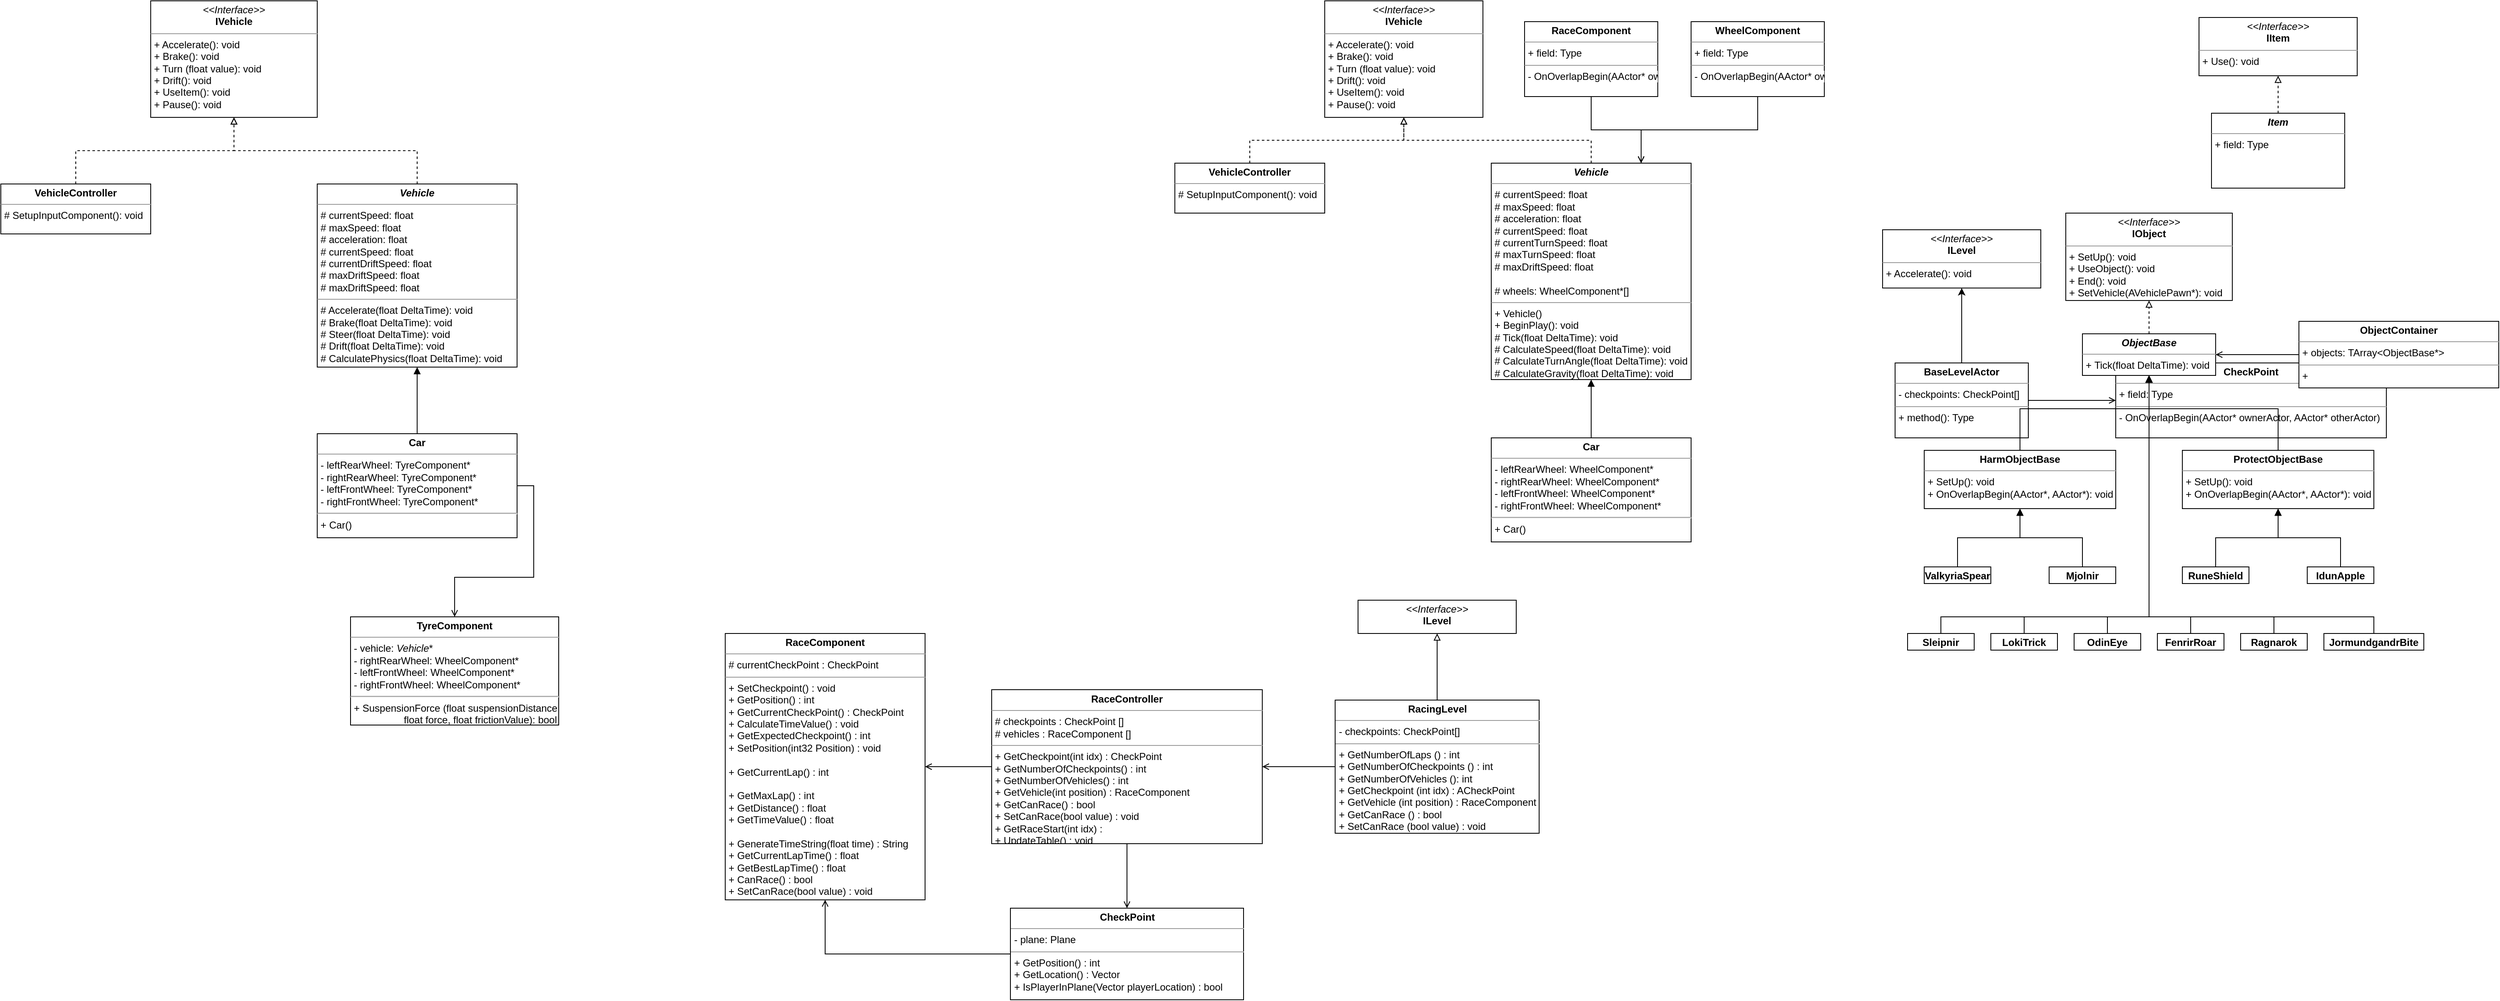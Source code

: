 <mxfile version="14.5.1" type="device" pages="3"><diagram id="fZ-d8Vy8Db7M5q7br4om" name="UML - Cliente"><mxGraphModel dx="3214" dy="1646" grid="1" gridSize="10" guides="1" tooltips="1" connect="1" arrows="1" fold="1" page="1" pageScale="1" pageWidth="827" pageHeight="1169" math="0" shadow="0"><root><mxCell id="0"/><mxCell id="1" parent="0"/><mxCell id="LFvHqYcCdRHvBV4AZaat-1" value="&lt;p style=&quot;margin: 0px ; margin-top: 4px ; text-align: center&quot;&gt;&lt;i&gt;&amp;lt;&amp;lt;Interface&amp;gt;&amp;gt;&lt;/i&gt;&lt;br&gt;&lt;b&gt;IVehicle&lt;/b&gt;&lt;/p&gt;&lt;hr size=&quot;1&quot;&gt;&lt;p style=&quot;margin: 0px ; margin-left: 4px&quot;&gt;&lt;/p&gt;&lt;p style=&quot;margin: 0px ; margin-left: 4px&quot;&gt;+ Accelerate(): void&lt;/p&gt;&lt;p style=&quot;margin: 0px ; margin-left: 4px&quot;&gt;+ Brake(): void&lt;br&gt;+ Turn (float value): void&lt;/p&gt;&lt;p style=&quot;margin: 0px ; margin-left: 4px&quot;&gt;+ Drift(): void&lt;br&gt;&lt;/p&gt;&lt;p style=&quot;margin: 0px ; margin-left: 4px&quot;&gt;+ UseItem(): void&lt;br&gt;&lt;/p&gt;&lt;p style=&quot;margin: 0px ; margin-left: 4px&quot;&gt;+ Pause(): void&lt;/p&gt;" style="verticalAlign=top;align=left;overflow=fill;fontSize=12;fontFamily=Helvetica;html=1;" parent="1" vertex="1"><mxGeometry x="-1090" y="40" width="200" height="140" as="geometry"/></mxCell><mxCell id="LFvHqYcCdRHvBV4AZaat-5" style="edgeStyle=orthogonalEdgeStyle;rounded=0;orthogonalLoop=1;jettySize=auto;html=1;exitX=0.5;exitY=0;exitDx=0;exitDy=0;endArrow=block;endFill=0;dashed=1;" parent="1" source="LFvHqYcCdRHvBV4AZaat-2" target="LFvHqYcCdRHvBV4AZaat-1" edge="1"><mxGeometry relative="1" as="geometry"/></mxCell><mxCell id="LFvHqYcCdRHvBV4AZaat-2" value="&lt;p style=&quot;margin: 0px ; margin-top: 4px ; text-align: center&quot;&gt;&lt;b&gt;&lt;i&gt;Vehicle&lt;/i&gt;&lt;/b&gt;&lt;/p&gt;&lt;hr size=&quot;1&quot;&gt;&lt;p style=&quot;margin: 0px ; margin-left: 4px&quot;&gt;# currentSpeed: float&lt;/p&gt;&lt;p style=&quot;margin: 0px ; margin-left: 4px&quot;&gt;# maxSpeed: float&lt;br&gt;&lt;/p&gt;&lt;p style=&quot;margin: 0px ; margin-left: 4px&quot;&gt;# acceleration: float&lt;br&gt;&lt;/p&gt;&lt;p style=&quot;margin: 0px ; margin-left: 4px&quot;&gt;# currentSpeed: float&lt;br&gt;&lt;/p&gt;&lt;p style=&quot;margin: 0px ; margin-left: 4px&quot;&gt;# currentDriftSpeed: float&lt;/p&gt;&lt;p style=&quot;margin: 0px ; margin-left: 4px&quot;&gt;# maxDriftSpeed: float&lt;br&gt;&lt;/p&gt;&lt;p style=&quot;margin: 0px ; margin-left: 4px&quot;&gt;# maxDriftSpeed: float&lt;/p&gt;&lt;hr size=&quot;1&quot;&gt;&lt;p style=&quot;margin: 0px ; margin-left: 4px&quot;&gt;&lt;span&gt;# Accelerate(float DeltaTime): void&lt;/span&gt;&lt;br&gt;&lt;/p&gt;&lt;p style=&quot;margin: 0px ; margin-left: 4px&quot;&gt;# Brake(float DeltaTime): void&lt;/p&gt;&lt;p style=&quot;margin: 0px ; margin-left: 4px&quot;&gt;# Steer(float DeltaTime): void&lt;/p&gt;&lt;p style=&quot;margin: 0px ; margin-left: 4px&quot;&gt;# Drift(float DeltaTime): void&lt;/p&gt;&lt;p style=&quot;margin: 0px ; margin-left: 4px&quot;&gt;# CalculatePhysics(float DeltaTime): void&lt;br&gt;&lt;/p&gt;" style="verticalAlign=top;align=left;overflow=fill;fontSize=12;fontFamily=Helvetica;html=1;" parent="1" vertex="1"><mxGeometry x="-890" y="260" width="240" height="220" as="geometry"/></mxCell><mxCell id="LFvHqYcCdRHvBV4AZaat-11" style="edgeStyle=orthogonalEdgeStyle;rounded=0;orthogonalLoop=1;jettySize=auto;html=1;exitX=0.5;exitY=0;exitDx=0;exitDy=0;dashed=1;endArrow=block;endFill=0;" parent="1" source="LFvHqYcCdRHvBV4AZaat-10" target="LFvHqYcCdRHvBV4AZaat-1" edge="1"><mxGeometry relative="1" as="geometry"><mxPoint x="-1030" y="230" as="targetPoint"/></mxGeometry></mxCell><mxCell id="LFvHqYcCdRHvBV4AZaat-10" value="&lt;p style=&quot;margin: 0px ; margin-top: 4px ; text-align: center&quot;&gt;&lt;b&gt;VehicleController&lt;/b&gt;&lt;/p&gt;&lt;hr size=&quot;1&quot;&gt;&lt;p style=&quot;margin: 0px ; margin-left: 4px&quot;&gt;# SetupInputComponent(): void&lt;/p&gt;" style="verticalAlign=top;align=left;overflow=fill;fontSize=12;fontFamily=Helvetica;html=1;" parent="1" vertex="1"><mxGeometry x="-1270" y="260" width="180" height="60" as="geometry"/></mxCell><mxCell id="LFvHqYcCdRHvBV4AZaat-12" value="&lt;p style=&quot;margin: 0px ; margin-top: 4px ; text-align: center&quot;&gt;&lt;i&gt;&amp;lt;&amp;lt;Interface&amp;gt;&amp;gt;&lt;/i&gt;&lt;br&gt;&lt;b&gt;IItem&lt;/b&gt;&lt;/p&gt;&lt;hr size=&quot;1&quot;&gt;&lt;p style=&quot;margin: 0px ; margin-left: 4px&quot;&gt;&lt;/p&gt;&lt;p style=&quot;margin: 0px ; margin-left: 4px&quot;&gt;+ Use(): void&lt;br&gt;&lt;/p&gt;" style="verticalAlign=top;align=left;overflow=fill;fontSize=12;fontFamily=Helvetica;html=1;" parent="1" vertex="1"><mxGeometry x="1370" y="60" width="190" height="70" as="geometry"/></mxCell><mxCell id="LFvHqYcCdRHvBV4AZaat-15" style="edgeStyle=orthogonalEdgeStyle;rounded=0;orthogonalLoop=1;jettySize=auto;html=1;dashed=1;endArrow=block;endFill=0;" parent="1" source="LFvHqYcCdRHvBV4AZaat-13" target="LFvHqYcCdRHvBV4AZaat-12" edge="1"><mxGeometry relative="1" as="geometry"/></mxCell><mxCell id="LFvHqYcCdRHvBV4AZaat-13" value="&lt;p style=&quot;margin: 0px ; margin-top: 4px ; text-align: center&quot;&gt;&lt;b&gt;&lt;i&gt;Item&lt;/i&gt;&lt;/b&gt;&lt;/p&gt;&lt;hr size=&quot;1&quot;&gt;&lt;p style=&quot;margin: 0px ; margin-left: 4px&quot;&gt;+ field: Type&lt;/p&gt;" style="verticalAlign=top;align=left;overflow=fill;fontSize=12;fontFamily=Helvetica;html=1;" parent="1" vertex="1"><mxGeometry x="1385" y="175" width="160" height="90" as="geometry"/></mxCell><mxCell id="LFvHqYcCdRHvBV4AZaat-24" style="edgeStyle=orthogonalEdgeStyle;rounded=0;orthogonalLoop=1;jettySize=auto;html=1;exitX=1;exitY=0.5;exitDx=0;exitDy=0;entryX=0;entryY=0.5;entryDx=0;entryDy=0;endArrow=open;endFill=0;" parent="1" source="LFvHqYcCdRHvBV4AZaat-19" target="LFvHqYcCdRHvBV4AZaat-22" edge="1"><mxGeometry relative="1" as="geometry"/></mxCell><mxCell id="L7cBTYlwCiTC3Zecy22S-2" style="edgeStyle=orthogonalEdgeStyle;rounded=0;orthogonalLoop=1;jettySize=auto;html=1;exitX=0.5;exitY=0;exitDx=0;exitDy=0;entryX=0.5;entryY=1;entryDx=0;entryDy=0;" parent="1" source="LFvHqYcCdRHvBV4AZaat-19" target="L7cBTYlwCiTC3Zecy22S-1" edge="1"><mxGeometry relative="1" as="geometry"/></mxCell><mxCell id="LFvHqYcCdRHvBV4AZaat-19" value="&lt;p style=&quot;margin: 0px ; margin-top: 4px ; text-align: center&quot;&gt;&lt;b&gt;BaseLevelActor&lt;/b&gt;&lt;/p&gt;&lt;hr size=&quot;1&quot;&gt;&lt;p style=&quot;margin: 0px ; margin-left: 4px&quot;&gt;- checkpoints: CheckPoint[]&lt;/p&gt;&lt;hr size=&quot;1&quot;&gt;&lt;p style=&quot;margin: 0px ; margin-left: 4px&quot;&gt;+ method(): Type&lt;/p&gt;" style="verticalAlign=top;align=left;overflow=fill;fontSize=12;fontFamily=Helvetica;html=1;" parent="1" vertex="1"><mxGeometry x="1005" y="475" width="160" height="90" as="geometry"/></mxCell><mxCell id="LFvHqYcCdRHvBV4AZaat-22" value="&lt;p style=&quot;margin: 0px ; margin-top: 4px ; text-align: center&quot;&gt;&lt;b&gt;CheckPoint&lt;/b&gt;&lt;/p&gt;&lt;hr size=&quot;1&quot;&gt;&lt;p style=&quot;margin: 0px ; margin-left: 4px&quot;&gt;+ field: Type&lt;/p&gt;&lt;hr size=&quot;1&quot;&gt;&lt;p style=&quot;margin: 0px ; margin-left: 4px&quot;&gt;&lt;span style=&quot;background-color: rgb(255 , 255 , 255)&quot;&gt;-&amp;nbsp;&lt;font color=&quot;#030303&quot;&gt;OnOverlapBegin(AActor* ownerActor, AActor* otherActor)&lt;/font&gt;&lt;/span&gt;&lt;/p&gt;" style="verticalAlign=top;align=left;overflow=fill;fontSize=12;fontFamily=Helvetica;html=1;" parent="1" vertex="1"><mxGeometry x="1270" y="475" width="325" height="90" as="geometry"/></mxCell><mxCell id="etCOb0qKU2kpYgl5R70H-2" style="edgeStyle=orthogonalEdgeStyle;rounded=0;orthogonalLoop=1;jettySize=auto;html=1;exitX=0.5;exitY=0;exitDx=0;exitDy=0;entryX=0.5;entryY=1;entryDx=0;entryDy=0;endArrow=block;endFill=1;" parent="1" source="etCOb0qKU2kpYgl5R70H-1" target="LFvHqYcCdRHvBV4AZaat-2" edge="1"><mxGeometry relative="1" as="geometry"/></mxCell><mxCell id="z5GcicyTe7g6lBYwrMMU-3" style="edgeStyle=orthogonalEdgeStyle;rounded=0;orthogonalLoop=1;jettySize=auto;html=1;exitX=1;exitY=0.5;exitDx=0;exitDy=0;endArrow=open;endFill=0;" parent="1" source="etCOb0qKU2kpYgl5R70H-1" target="z5GcicyTe7g6lBYwrMMU-1" edge="1"><mxGeometry relative="1" as="geometry"/></mxCell><mxCell id="etCOb0qKU2kpYgl5R70H-1" value="&lt;p style=&quot;margin: 0px ; margin-top: 4px ; text-align: center&quot;&gt;&lt;b&gt;Car&lt;/b&gt;&lt;/p&gt;&lt;hr size=&quot;1&quot;&gt;&lt;p style=&quot;margin: 0px ; margin-left: 4px&quot;&gt;- leftRearWheel: TyreComponent*&lt;/p&gt;&lt;p style=&quot;margin: 0px ; margin-left: 4px&quot;&gt;- rightRearWheel: TyreComponent*&lt;br&gt;&lt;/p&gt;&lt;p style=&quot;margin: 0px ; margin-left: 4px&quot;&gt;- leftFrontWheel: TyreComponent*&lt;br&gt;&lt;/p&gt;&lt;p style=&quot;margin: 0px ; margin-left: 4px&quot;&gt;- rightFrontWheel: TyreComponent*&lt;br&gt;&lt;/p&gt;&lt;hr&gt;&lt;p style=&quot;margin: 0px ; margin-left: 4px&quot;&gt;&lt;span&gt;+ Car()&lt;/span&gt;&lt;br&gt;&lt;/p&gt;" style="verticalAlign=top;align=left;overflow=fill;fontSize=12;fontFamily=Helvetica;html=1;" parent="1" vertex="1"><mxGeometry x="-890" y="560" width="240" height="125" as="geometry"/></mxCell><mxCell id="L7cBTYlwCiTC3Zecy22S-1" value="&lt;p style=&quot;margin: 0px ; margin-top: 4px ; text-align: center&quot;&gt;&lt;i&gt;&amp;lt;&amp;lt;Interface&amp;gt;&amp;gt;&lt;/i&gt;&lt;br&gt;&lt;b&gt;ILevel&lt;/b&gt;&lt;/p&gt;&lt;hr size=&quot;1&quot;&gt;&lt;p style=&quot;margin: 0px ; margin-left: 4px&quot;&gt;&lt;/p&gt;&lt;p style=&quot;margin: 0px ; margin-left: 4px&quot;&gt;+ Accelerate(): void&lt;/p&gt;" style="verticalAlign=top;align=left;overflow=fill;fontSize=12;fontFamily=Helvetica;html=1;" parent="1" vertex="1"><mxGeometry x="990" y="315" width="190" height="70" as="geometry"/></mxCell><mxCell id="z5GcicyTe7g6lBYwrMMU-1" value="&lt;p style=&quot;margin: 0px ; margin-top: 4px ; text-align: center&quot;&gt;&lt;span style=&quot;text-align: left&quot;&gt;&lt;b&gt;TyreComponent&lt;/b&gt;&lt;/span&gt;&lt;br&gt;&lt;/p&gt;&lt;hr size=&quot;1&quot;&gt;&lt;p style=&quot;margin: 0px ; margin-left: 4px&quot;&gt;- vehicle:&amp;nbsp;&lt;span style=&quot;text-align: center&quot;&gt;&lt;i&gt;Vehicle&lt;/i&gt;&lt;/span&gt;*&lt;/p&gt;&lt;p style=&quot;margin: 0px ; margin-left: 4px&quot;&gt;- rightRearWheel: WheelComponent*&lt;br&gt;&lt;/p&gt;&lt;p style=&quot;margin: 0px ; margin-left: 4px&quot;&gt;- leftFrontWheel: WheelComponent*&lt;br&gt;&lt;/p&gt;&lt;p style=&quot;margin: 0px ; margin-left: 4px&quot;&gt;- rightFrontWheel: WheelComponent*&lt;br&gt;&lt;/p&gt;&lt;hr&gt;&lt;p style=&quot;margin: 0px ; margin-left: 4px&quot;&gt;&lt;/p&gt;&lt;p style=&quot;margin: 0px ; margin-left: 4px&quot;&gt;+ SuspensionForce (float suspensionDistance,&amp;nbsp;&lt;/p&gt;&lt;p style=&quot;margin: 0px ; margin-left: 4px&quot;&gt;&amp;nbsp; &amp;nbsp; &amp;nbsp; &amp;nbsp; &amp;nbsp; &amp;nbsp; &amp;nbsp; &amp;nbsp; &amp;nbsp; float force, float frictionValue): bool&lt;/p&gt;" style="verticalAlign=top;align=left;overflow=fill;fontSize=12;fontFamily=Helvetica;html=1;" parent="1" vertex="1"><mxGeometry x="-850" y="780" width="250" height="130" as="geometry"/></mxCell><mxCell id="mOsvY9EtyBgN2zC5Rp5x-1" value="&lt;p style=&quot;margin: 0px ; margin-top: 4px ; text-align: center&quot;&gt;&lt;i&gt;&amp;lt;&amp;lt;Interface&amp;gt;&amp;gt;&lt;/i&gt;&lt;br&gt;&lt;b&gt;IVehicle&lt;/b&gt;&lt;/p&gt;&lt;hr size=&quot;1&quot;&gt;&lt;p style=&quot;margin: 0px ; margin-left: 4px&quot;&gt;&lt;/p&gt;&lt;p style=&quot;margin: 0px ; margin-left: 4px&quot;&gt;+ Accelerate(): void&lt;/p&gt;&lt;p style=&quot;margin: 0px ; margin-left: 4px&quot;&gt;+ Brake(): void&lt;br&gt;+ Turn (float value): void&lt;/p&gt;&lt;p style=&quot;margin: 0px ; margin-left: 4px&quot;&gt;+ Drift(): void&lt;br&gt;&lt;/p&gt;&lt;p style=&quot;margin: 0px ; margin-left: 4px&quot;&gt;+ UseItem(): void&lt;br&gt;&lt;/p&gt;&lt;p style=&quot;margin: 0px ; margin-left: 4px&quot;&gt;+ Pause(): void&lt;/p&gt;" style="verticalAlign=top;align=left;overflow=fill;fontSize=12;fontFamily=Helvetica;html=1;" vertex="1" parent="1"><mxGeometry x="320" y="40" width="190" height="140" as="geometry"/></mxCell><mxCell id="mOsvY9EtyBgN2zC5Rp5x-2" style="edgeStyle=orthogonalEdgeStyle;rounded=0;orthogonalLoop=1;jettySize=auto;html=1;exitX=0.5;exitY=0;exitDx=0;exitDy=0;endArrow=block;endFill=0;dashed=1;" edge="1" parent="1" source="mOsvY9EtyBgN2zC5Rp5x-3" target="mOsvY9EtyBgN2zC5Rp5x-1"><mxGeometry relative="1" as="geometry"/></mxCell><mxCell id="mOsvY9EtyBgN2zC5Rp5x-3" value="&lt;p style=&quot;margin: 0px ; margin-top: 4px ; text-align: center&quot;&gt;&lt;b&gt;&lt;i&gt;Vehicle&lt;/i&gt;&lt;/b&gt;&lt;/p&gt;&lt;hr size=&quot;1&quot;&gt;&lt;p style=&quot;margin: 0px ; margin-left: 4px&quot;&gt;# currentSpeed: float&lt;/p&gt;&lt;p style=&quot;margin: 0px ; margin-left: 4px&quot;&gt;# maxSpeed: float&lt;br&gt;&lt;/p&gt;&lt;p style=&quot;margin: 0px ; margin-left: 4px&quot;&gt;# acceleration: float&lt;br&gt;&lt;/p&gt;&lt;p style=&quot;margin: 0px ; margin-left: 4px&quot;&gt;# currentSpeed: float&lt;br&gt;&lt;/p&gt;&lt;p style=&quot;margin: 0px ; margin-left: 4px&quot;&gt;# currentTurnSpeed: float&lt;/p&gt;&lt;p style=&quot;margin: 0px ; margin-left: 4px&quot;&gt;# maxTurnSpeed: float&lt;br&gt;&lt;/p&gt;&lt;p style=&quot;margin: 0px ; margin-left: 4px&quot;&gt;# maxDriftSpeed: float&lt;br&gt;&lt;/p&gt;&lt;p style=&quot;margin: 0px ; margin-left: 4px&quot;&gt;&lt;br&gt;&lt;/p&gt;&lt;p style=&quot;margin: 0px ; margin-left: 4px&quot;&gt;# wheels: WheelComponent*[]&lt;/p&gt;&lt;hr size=&quot;1&quot;&gt;&lt;p style=&quot;margin: 0px ; margin-left: 4px&quot;&gt;+ Vehicle()&lt;/p&gt;&lt;p style=&quot;margin: 0px ; margin-left: 4px&quot;&gt;+ BeginPlay(): void&lt;/p&gt;&lt;p style=&quot;margin: 0px ; margin-left: 4px&quot;&gt;# Tick(float DeltaTime): void&lt;/p&gt;&lt;p style=&quot;margin: 0px ; margin-left: 4px&quot;&gt;# CalculateSpeed(float DeltaTime): void&lt;/p&gt;&lt;p style=&quot;margin: 0px ; margin-left: 4px&quot;&gt;# CalculateTurnAngle(float DeltaTime): void&lt;/p&gt;&lt;p style=&quot;margin: 0px ; margin-left: 4px&quot;&gt;# CalculateGravity(float DeltaTime): void&lt;/p&gt;" style="verticalAlign=top;align=left;overflow=fill;fontSize=12;fontFamily=Helvetica;html=1;" vertex="1" parent="1"><mxGeometry x="520" y="235" width="240" height="260" as="geometry"/></mxCell><mxCell id="mOsvY9EtyBgN2zC5Rp5x-4" style="edgeStyle=orthogonalEdgeStyle;rounded=0;orthogonalLoop=1;jettySize=auto;html=1;exitX=0.5;exitY=0;exitDx=0;exitDy=0;dashed=1;endArrow=block;endFill=0;" edge="1" parent="1" source="mOsvY9EtyBgN2zC5Rp5x-5" target="mOsvY9EtyBgN2zC5Rp5x-1"><mxGeometry relative="1" as="geometry"><mxPoint x="380" y="230" as="targetPoint"/></mxGeometry></mxCell><mxCell id="mOsvY9EtyBgN2zC5Rp5x-5" value="&lt;p style=&quot;margin: 0px ; margin-top: 4px ; text-align: center&quot;&gt;&lt;b&gt;VehicleController&lt;/b&gt;&lt;/p&gt;&lt;hr size=&quot;1&quot;&gt;&lt;p style=&quot;margin: 0px ; margin-left: 4px&quot;&gt;# SetupInputComponent(): void&lt;/p&gt;" style="verticalAlign=top;align=left;overflow=fill;fontSize=12;fontFamily=Helvetica;html=1;" vertex="1" parent="1"><mxGeometry x="140" y="235" width="180" height="60" as="geometry"/></mxCell><mxCell id="mOsvY9EtyBgN2zC5Rp5x-6" value="&lt;p style=&quot;margin: 0px ; margin-top: 4px ; text-align: center&quot;&gt;&lt;i&gt;&amp;lt;&amp;lt;Interface&amp;gt;&amp;gt;&lt;/i&gt;&lt;br&gt;&lt;b&gt;IObject&lt;/b&gt;&lt;/p&gt;&lt;hr size=&quot;1&quot;&gt;&lt;p style=&quot;margin: 0px ; margin-left: 4px&quot;&gt;&lt;/p&gt;&lt;p style=&quot;margin: 0px ; margin-left: 4px&quot;&gt;+ SetUp(): void&lt;br&gt;&lt;/p&gt;&lt;p style=&quot;margin: 0px ; margin-left: 4px&quot;&gt;+ UseObject(): void&lt;br&gt;&lt;/p&gt;&lt;p style=&quot;margin: 0px ; margin-left: 4px&quot;&gt;+ End(): void&lt;/p&gt;&lt;p style=&quot;margin: 0px ; margin-left: 4px&quot;&gt;&lt;span&gt;+ SetVehicle&lt;/span&gt;&lt;span&gt;(&lt;/span&gt;&lt;span&gt;AVehiclePawn&lt;/span&gt;&lt;span&gt;*&lt;/span&gt;&lt;span&gt;): void&lt;/span&gt;&lt;/p&gt;" style="verticalAlign=top;align=left;overflow=fill;fontSize=12;fontFamily=Helvetica;html=1;" vertex="1" parent="1"><mxGeometry x="1210" y="295" width="200" height="105" as="geometry"/></mxCell><mxCell id="mOsvY9EtyBgN2zC5Rp5x-7" style="edgeStyle=orthogonalEdgeStyle;rounded=0;orthogonalLoop=1;jettySize=auto;html=1;dashed=1;endArrow=block;endFill=0;" edge="1" parent="1" source="mOsvY9EtyBgN2zC5Rp5x-8" target="mOsvY9EtyBgN2zC5Rp5x-6"><mxGeometry relative="1" as="geometry"/></mxCell><mxCell id="mOsvY9EtyBgN2zC5Rp5x-8" value="&lt;p style=&quot;margin: 0px ; margin-top: 4px ; text-align: center&quot;&gt;&lt;b&gt;&lt;i&gt;ObjectBase&lt;/i&gt;&lt;/b&gt;&lt;/p&gt;&lt;hr size=&quot;1&quot;&gt;&lt;p style=&quot;margin: 0px ; margin-left: 4px&quot;&gt;+&amp;nbsp;Tick(float DeltaTime): void&lt;/p&gt;" style="verticalAlign=top;align=left;overflow=fill;fontSize=12;fontFamily=Helvetica;html=1;" vertex="1" parent="1"><mxGeometry x="1230" y="440" width="160" height="50" as="geometry"/></mxCell><mxCell id="mOsvY9EtyBgN2zC5Rp5x-9" style="edgeStyle=orthogonalEdgeStyle;rounded=0;orthogonalLoop=1;jettySize=auto;html=1;exitX=0.5;exitY=0;exitDx=0;exitDy=0;entryX=0.5;entryY=1;entryDx=0;entryDy=0;endArrow=block;endFill=0;" edge="1" parent="1" source="mOsvY9EtyBgN2zC5Rp5x-11" target="mOsvY9EtyBgN2zC5Rp5x-15"><mxGeometry relative="1" as="geometry"/></mxCell><mxCell id="mOsvY9EtyBgN2zC5Rp5x-10" style="edgeStyle=orthogonalEdgeStyle;rounded=0;orthogonalLoop=1;jettySize=auto;html=1;exitX=0;exitY=0.5;exitDx=0;exitDy=0;entryX=1;entryY=0.5;entryDx=0;entryDy=0;endArrow=open;endFill=0;" edge="1" parent="1" source="mOsvY9EtyBgN2zC5Rp5x-11" target="mOsvY9EtyBgN2zC5Rp5x-43"><mxGeometry relative="1" as="geometry"/></mxCell><mxCell id="mOsvY9EtyBgN2zC5Rp5x-11" value="&lt;p style=&quot;margin: 0px ; margin-top: 4px ; text-align: center&quot;&gt;&lt;b&gt;RacingLevel&lt;/b&gt;&lt;/p&gt;&lt;hr size=&quot;1&quot;&gt;&lt;p style=&quot;margin: 0px ; margin-left: 4px&quot;&gt;- checkpoints: CheckPoint[]&lt;/p&gt;&lt;hr size=&quot;1&quot;&gt;&lt;p style=&quot;margin: 0px ; margin-left: 4px&quot;&gt;+ GetNumberOfLaps () : int&lt;/p&gt;&lt;p style=&quot;margin: 0px ; margin-left: 4px&quot;&gt;+ GetNumberOfCheckpoints () : int&lt;/p&gt;&lt;p style=&quot;margin: 0px ; margin-left: 4px&quot;&gt;+ GetNumberOfVehicles (): int&lt;/p&gt;&lt;p style=&quot;margin: 0px ; margin-left: 4px&quot;&gt;+ GetCheckpoint (int idx) : ACheckPoint&amp;nbsp;&lt;/p&gt;&lt;p style=&quot;margin: 0px ; margin-left: 4px&quot;&gt;+ GetVehicle (int position) : RaceComponent&lt;/p&gt;&lt;p style=&quot;margin: 0px ; margin-left: 4px&quot;&gt;+ GetCanRace () : bool&amp;nbsp;&lt;/p&gt;&lt;p style=&quot;margin: 0px ; margin-left: 4px&quot;&gt;+ SetCanRace (bool value) : void&lt;/p&gt;" style="verticalAlign=top;align=left;overflow=fill;fontSize=12;fontFamily=Helvetica;html=1;" vertex="1" parent="1"><mxGeometry x="332.5" y="880" width="245" height="160" as="geometry"/></mxCell><mxCell id="n5Lw0coKMw3q_Pk2mY1p-4" style="edgeStyle=orthogonalEdgeStyle;rounded=0;orthogonalLoop=1;jettySize=auto;html=1;exitX=0;exitY=0.5;exitDx=0;exitDy=0;entryX=0.5;entryY=1;entryDx=0;entryDy=0;endArrow=open;endFill=0;" edge="1" parent="1" source="mOsvY9EtyBgN2zC5Rp5x-12" target="mOsvY9EtyBgN2zC5Rp5x-48"><mxGeometry relative="1" as="geometry"/></mxCell><mxCell id="mOsvY9EtyBgN2zC5Rp5x-12" value="&lt;p style=&quot;margin: 0px ; margin-top: 4px ; text-align: center&quot;&gt;&lt;b&gt;CheckPoint&lt;/b&gt;&lt;/p&gt;&lt;hr size=&quot;1&quot;&gt;&lt;p style=&quot;margin: 0px ; margin-left: 4px&quot;&gt;- plane: Plane&lt;/p&gt;&lt;hr size=&quot;1&quot;&gt;&lt;p style=&quot;margin: 0px ; margin-left: 4px&quot;&gt;&lt;span style=&quot;color: rgb(3 , 3 , 3)&quot;&gt;+ GetPosition() : int&amp;nbsp;&lt;/span&gt;&lt;br&gt;&lt;/p&gt;&lt;p style=&quot;margin: 0px ; margin-left: 4px&quot;&gt;&lt;font color=&quot;#030303&quot;&gt;+ GetLocation() : Vector&amp;nbsp;&lt;/font&gt;&lt;/p&gt;&lt;p style=&quot;margin: 0px ; margin-left: 4px&quot;&gt;&lt;span style=&quot;background-color: rgb(255 , 255 , 255)&quot;&gt;&lt;font color=&quot;#030303&quot;&gt;&lt;/font&gt;&lt;/span&gt;&lt;/p&gt;&lt;p style=&quot;margin: 0px ; margin-left: 4px&quot;&gt;&lt;font color=&quot;#030303&quot;&gt;+ IsPlayerInPlane(Vector playerLocation) : bool&lt;/font&gt;&lt;/p&gt;" style="verticalAlign=top;align=left;overflow=fill;fontSize=12;fontFamily=Helvetica;html=1;" vertex="1" parent="1"><mxGeometry x="-57.5" y="1130" width="280" height="110" as="geometry"/></mxCell><mxCell id="mOsvY9EtyBgN2zC5Rp5x-13" style="edgeStyle=orthogonalEdgeStyle;rounded=0;orthogonalLoop=1;jettySize=auto;html=1;exitX=0.5;exitY=0;exitDx=0;exitDy=0;entryX=0.5;entryY=1;entryDx=0;entryDy=0;endArrow=block;endFill=1;" edge="1" parent="1" source="mOsvY9EtyBgN2zC5Rp5x-14" target="mOsvY9EtyBgN2zC5Rp5x-3"><mxGeometry relative="1" as="geometry"/></mxCell><mxCell id="mOsvY9EtyBgN2zC5Rp5x-14" value="&lt;p style=&quot;margin: 0px ; margin-top: 4px ; text-align: center&quot;&gt;&lt;b&gt;Car&lt;/b&gt;&lt;/p&gt;&lt;hr size=&quot;1&quot;&gt;&lt;p style=&quot;margin: 0px ; margin-left: 4px&quot;&gt;- leftRearWheel: WheelComponent*&lt;/p&gt;&lt;p style=&quot;margin: 0px ; margin-left: 4px&quot;&gt;- rightRearWheel: WheelComponent*&lt;br&gt;&lt;/p&gt;&lt;p style=&quot;margin: 0px ; margin-left: 4px&quot;&gt;- leftFrontWheel: WheelComponent*&lt;br&gt;&lt;/p&gt;&lt;p style=&quot;margin: 0px ; margin-left: 4px&quot;&gt;- rightFrontWheel: WheelComponent*&lt;br&gt;&lt;/p&gt;&lt;hr&gt;&lt;p style=&quot;margin: 0px ; margin-left: 4px&quot;&gt;&lt;span&gt;+ Car()&lt;/span&gt;&lt;br&gt;&lt;/p&gt;" style="verticalAlign=top;align=left;overflow=fill;fontSize=12;fontFamily=Helvetica;html=1;" vertex="1" parent="1"><mxGeometry x="520" y="565" width="240" height="125" as="geometry"/></mxCell><mxCell id="mOsvY9EtyBgN2zC5Rp5x-15" value="&lt;p style=&quot;margin: 0px ; margin-top: 4px ; text-align: center&quot;&gt;&lt;i&gt;&amp;lt;&amp;lt;Interface&amp;gt;&amp;gt;&lt;/i&gt;&lt;br&gt;&lt;b&gt;ILevel&lt;/b&gt;&lt;/p&gt;&lt;p style=&quot;margin: 0px ; margin-left: 4px&quot;&gt;&lt;br&gt;&lt;/p&gt;" style="verticalAlign=top;align=left;overflow=fill;fontSize=12;fontFamily=Helvetica;html=1;" vertex="1" parent="1"><mxGeometry x="360" y="760" width="190" height="40" as="geometry"/></mxCell><mxCell id="mOsvY9EtyBgN2zC5Rp5x-16" style="edgeStyle=orthogonalEdgeStyle;rounded=0;orthogonalLoop=1;jettySize=auto;html=1;exitX=0.5;exitY=0;exitDx=0;exitDy=0;endArrow=block;endFill=1;" edge="1" parent="1" source="mOsvY9EtyBgN2zC5Rp5x-17" target="mOsvY9EtyBgN2zC5Rp5x-8"><mxGeometry relative="1" as="geometry"><Array as="points"><mxPoint x="1465" y="530"/><mxPoint x="1310" y="530"/></Array></mxGeometry></mxCell><mxCell id="mOsvY9EtyBgN2zC5Rp5x-17" value="&lt;p style=&quot;margin: 0px ; margin-top: 4px ; text-align: center&quot;&gt;&lt;b&gt;ProtectObjectBase&lt;/b&gt;&lt;/p&gt;&lt;hr size=&quot;1&quot;&gt;&lt;p style=&quot;margin: 0px ; margin-left: 4px&quot;&gt;+ SetUp(): void&lt;br&gt;&lt;/p&gt;&lt;p style=&quot;margin: 0px ; margin-left: 4px&quot;&gt;+&amp;nbsp;OnOverlapBegin(AActor*, AActor*): void&lt;/p&gt;" style="verticalAlign=top;align=left;overflow=fill;fontSize=12;fontFamily=Helvetica;html=1;" vertex="1" parent="1"><mxGeometry x="1350" y="580" width="230" height="70" as="geometry"/></mxCell><mxCell id="mOsvY9EtyBgN2zC5Rp5x-18" style="edgeStyle=orthogonalEdgeStyle;rounded=0;orthogonalLoop=1;jettySize=auto;html=1;exitX=0.5;exitY=0;exitDx=0;exitDy=0;entryX=0.5;entryY=1;entryDx=0;entryDy=0;endArrow=block;endFill=1;" edge="1" parent="1" source="mOsvY9EtyBgN2zC5Rp5x-19" target="mOsvY9EtyBgN2zC5Rp5x-8"><mxGeometry relative="1" as="geometry"><Array as="points"><mxPoint x="1155" y="530"/><mxPoint x="1310" y="530"/></Array></mxGeometry></mxCell><mxCell id="mOsvY9EtyBgN2zC5Rp5x-19" value="&lt;p style=&quot;margin: 0px ; margin-top: 4px ; text-align: center&quot;&gt;&lt;b&gt;HarmObjectBase&lt;/b&gt;&lt;/p&gt;&lt;hr size=&quot;1&quot;&gt;&lt;p style=&quot;margin: 0px ; margin-left: 4px&quot;&gt;+ SetUp(): void&lt;br&gt;&lt;/p&gt;&lt;p style=&quot;margin: 0px ; margin-left: 4px&quot;&gt;+&amp;nbsp;OnOverlapBegin(AActor*, AActor*): void&lt;/p&gt;" style="verticalAlign=top;align=left;overflow=fill;fontSize=12;fontFamily=Helvetica;html=1;" vertex="1" parent="1"><mxGeometry x="1040" y="580" width="230" height="70" as="geometry"/></mxCell><mxCell id="mOsvY9EtyBgN2zC5Rp5x-20" style="edgeStyle=orthogonalEdgeStyle;rounded=0;orthogonalLoop=1;jettySize=auto;html=1;exitX=0.5;exitY=0;exitDx=0;exitDy=0;entryX=0.5;entryY=1;entryDx=0;entryDy=0;endArrow=block;endFill=1;" edge="1" parent="1" source="mOsvY9EtyBgN2zC5Rp5x-21" target="mOsvY9EtyBgN2zC5Rp5x-8"><mxGeometry relative="1" as="geometry"><Array as="points"><mxPoint x="1360" y="780"/><mxPoint x="1310" y="780"/></Array></mxGeometry></mxCell><mxCell id="mOsvY9EtyBgN2zC5Rp5x-21" value="&lt;p style=&quot;margin: 0px ; margin-top: 4px ; text-align: center&quot;&gt;&lt;b&gt;FenrirRoar&lt;/b&gt;&lt;/p&gt;" style="verticalAlign=top;align=left;overflow=fill;fontSize=12;fontFamily=Helvetica;html=1;" vertex="1" parent="1"><mxGeometry x="1320" y="800" width="80" height="20" as="geometry"/></mxCell><mxCell id="mOsvY9EtyBgN2zC5Rp5x-22" style="edgeStyle=orthogonalEdgeStyle;rounded=0;orthogonalLoop=1;jettySize=auto;html=1;exitX=0.5;exitY=0;exitDx=0;exitDy=0;endArrow=block;endFill=1;entryX=0.5;entryY=1;entryDx=0;entryDy=0;" edge="1" parent="1" source="mOsvY9EtyBgN2zC5Rp5x-23" target="mOsvY9EtyBgN2zC5Rp5x-17"><mxGeometry relative="1" as="geometry"><mxPoint x="1470" y="700" as="targetPoint"/></mxGeometry></mxCell><mxCell id="mOsvY9EtyBgN2zC5Rp5x-23" value="&lt;p style=&quot;margin: 0px ; margin-top: 4px ; text-align: center&quot;&gt;&lt;b&gt;IdunApple&lt;/b&gt;&lt;/p&gt;" style="verticalAlign=top;align=left;overflow=fill;fontSize=12;fontFamily=Helvetica;html=1;" vertex="1" parent="1"><mxGeometry x="1500" y="720" width="80" height="20" as="geometry"/></mxCell><mxCell id="mOsvY9EtyBgN2zC5Rp5x-24" style="edgeStyle=orthogonalEdgeStyle;rounded=0;orthogonalLoop=1;jettySize=auto;html=1;exitX=0.5;exitY=0;exitDx=0;exitDy=0;entryX=0.5;entryY=1;entryDx=0;entryDy=0;endArrow=block;endFill=1;" edge="1" parent="1" source="mOsvY9EtyBgN2zC5Rp5x-25" target="mOsvY9EtyBgN2zC5Rp5x-8"><mxGeometry relative="1" as="geometry"><Array as="points"><mxPoint x="1580" y="780"/><mxPoint x="1310" y="780"/></Array></mxGeometry></mxCell><mxCell id="mOsvY9EtyBgN2zC5Rp5x-25" value="&lt;p style=&quot;margin: 0px ; margin-top: 4px ; text-align: center&quot;&gt;&lt;b&gt;JormundgandrBite&lt;/b&gt;&lt;/p&gt;" style="verticalAlign=top;align=left;overflow=fill;fontSize=12;fontFamily=Helvetica;html=1;" vertex="1" parent="1"><mxGeometry x="1520" y="800" width="120" height="20" as="geometry"/></mxCell><mxCell id="mOsvY9EtyBgN2zC5Rp5x-26" style="edgeStyle=orthogonalEdgeStyle;rounded=0;orthogonalLoop=1;jettySize=auto;html=1;exitX=0.5;exitY=0;exitDx=0;exitDy=0;endArrow=block;endFill=1;entryX=0.5;entryY=1;entryDx=0;entryDy=0;" edge="1" parent="1" source="mOsvY9EtyBgN2zC5Rp5x-27" target="mOsvY9EtyBgN2zC5Rp5x-8"><mxGeometry relative="1" as="geometry"><mxPoint x="1320" y="560" as="targetPoint"/><Array as="points"><mxPoint x="1160" y="780"/><mxPoint x="1310" y="780"/></Array></mxGeometry></mxCell><mxCell id="mOsvY9EtyBgN2zC5Rp5x-27" value="&lt;p style=&quot;margin: 0px ; margin-top: 4px ; text-align: center&quot;&gt;&lt;b&gt;LokiTrick&lt;/b&gt;&lt;/p&gt;" style="verticalAlign=top;align=left;overflow=fill;fontSize=12;fontFamily=Helvetica;html=1;" vertex="1" parent="1"><mxGeometry x="1120" y="800" width="80" height="20" as="geometry"/></mxCell><mxCell id="mOsvY9EtyBgN2zC5Rp5x-28" style="edgeStyle=orthogonalEdgeStyle;rounded=0;orthogonalLoop=1;jettySize=auto;html=1;exitX=0.5;exitY=0;exitDx=0;exitDy=0;entryX=0.5;entryY=1;entryDx=0;entryDy=0;endArrow=block;endFill=1;" edge="1" parent="1" source="mOsvY9EtyBgN2zC5Rp5x-29" target="mOsvY9EtyBgN2zC5Rp5x-19"><mxGeometry relative="1" as="geometry"/></mxCell><mxCell id="mOsvY9EtyBgN2zC5Rp5x-29" value="&lt;p style=&quot;margin: 0px ; margin-top: 4px ; text-align: center&quot;&gt;&lt;b&gt;Mjolnir&lt;/b&gt;&lt;/p&gt;" style="verticalAlign=top;align=left;overflow=fill;fontSize=12;fontFamily=Helvetica;html=1;" vertex="1" parent="1"><mxGeometry x="1190" y="720" width="80" height="20" as="geometry"/></mxCell><mxCell id="mOsvY9EtyBgN2zC5Rp5x-30" style="edgeStyle=orthogonalEdgeStyle;rounded=0;orthogonalLoop=1;jettySize=auto;html=1;exitX=0.5;exitY=0;exitDx=0;exitDy=0;entryX=0.5;entryY=1;entryDx=0;entryDy=0;endArrow=block;endFill=1;" edge="1" parent="1" source="mOsvY9EtyBgN2zC5Rp5x-31" target="mOsvY9EtyBgN2zC5Rp5x-8"><mxGeometry relative="1" as="geometry"><Array as="points"><mxPoint x="1260" y="780"/><mxPoint x="1310" y="780"/></Array></mxGeometry></mxCell><mxCell id="mOsvY9EtyBgN2zC5Rp5x-31" value="&lt;p style=&quot;margin: 0px ; margin-top: 4px ; text-align: center&quot;&gt;&lt;b&gt;OdinEye&lt;/b&gt;&lt;/p&gt;" style="verticalAlign=top;align=left;overflow=fill;fontSize=12;fontFamily=Helvetica;html=1;" vertex="1" parent="1"><mxGeometry x="1220" y="800" width="80" height="20" as="geometry"/></mxCell><mxCell id="mOsvY9EtyBgN2zC5Rp5x-32" style="edgeStyle=orthogonalEdgeStyle;rounded=0;orthogonalLoop=1;jettySize=auto;html=1;exitX=0.5;exitY=0;exitDx=0;exitDy=0;entryX=0.5;entryY=1;entryDx=0;entryDy=0;endArrow=block;endFill=1;" edge="1" parent="1" source="mOsvY9EtyBgN2zC5Rp5x-33" target="mOsvY9EtyBgN2zC5Rp5x-8"><mxGeometry relative="1" as="geometry"><Array as="points"><mxPoint x="1460" y="780"/><mxPoint x="1310" y="780"/></Array></mxGeometry></mxCell><mxCell id="mOsvY9EtyBgN2zC5Rp5x-33" value="&lt;p style=&quot;margin: 0px ; margin-top: 4px ; text-align: center&quot;&gt;&lt;b&gt;Ragnarok&lt;/b&gt;&lt;/p&gt;" style="verticalAlign=top;align=left;overflow=fill;fontSize=12;fontFamily=Helvetica;html=1;" vertex="1" parent="1"><mxGeometry x="1420" y="800" width="80" height="20" as="geometry"/></mxCell><mxCell id="mOsvY9EtyBgN2zC5Rp5x-34" style="edgeStyle=orthogonalEdgeStyle;rounded=0;orthogonalLoop=1;jettySize=auto;html=1;exitX=0.5;exitY=0;exitDx=0;exitDy=0;entryX=0.5;entryY=1;entryDx=0;entryDy=0;endArrow=block;endFill=1;" edge="1" parent="1" source="mOsvY9EtyBgN2zC5Rp5x-35" target="mOsvY9EtyBgN2zC5Rp5x-8"><mxGeometry relative="1" as="geometry"><Array as="points"><mxPoint x="1060" y="780"/><mxPoint x="1310" y="780"/></Array></mxGeometry></mxCell><mxCell id="mOsvY9EtyBgN2zC5Rp5x-35" value="&lt;p style=&quot;margin: 0px ; margin-top: 4px ; text-align: center&quot;&gt;&lt;b&gt;Sleipnir&lt;/b&gt;&lt;/p&gt;" style="verticalAlign=top;align=left;overflow=fill;fontSize=12;fontFamily=Helvetica;html=1;" vertex="1" parent="1"><mxGeometry x="1020" y="800" width="80" height="20" as="geometry"/></mxCell><mxCell id="mOsvY9EtyBgN2zC5Rp5x-36" style="edgeStyle=orthogonalEdgeStyle;rounded=0;orthogonalLoop=1;jettySize=auto;html=1;exitX=0.5;exitY=0;exitDx=0;exitDy=0;entryX=0.5;entryY=1;entryDx=0;entryDy=0;endArrow=block;endFill=1;" edge="1" parent="1" source="mOsvY9EtyBgN2zC5Rp5x-37" target="mOsvY9EtyBgN2zC5Rp5x-19"><mxGeometry relative="1" as="geometry"/></mxCell><mxCell id="mOsvY9EtyBgN2zC5Rp5x-37" value="&lt;p style=&quot;margin: 0px ; margin-top: 4px ; text-align: center&quot;&gt;&lt;b&gt;ValkyriaSpear&lt;/b&gt;&lt;/p&gt;" style="verticalAlign=top;align=left;overflow=fill;fontSize=12;fontFamily=Helvetica;html=1;" vertex="1" parent="1"><mxGeometry x="1040" y="720" width="80" height="20" as="geometry"/></mxCell><mxCell id="mOsvY9EtyBgN2zC5Rp5x-38" style="edgeStyle=orthogonalEdgeStyle;rounded=0;orthogonalLoop=1;jettySize=auto;html=1;exitX=0.5;exitY=0;exitDx=0;exitDy=0;entryX=0.5;entryY=1;entryDx=0;entryDy=0;endArrow=block;endFill=1;" edge="1" parent="1" source="mOsvY9EtyBgN2zC5Rp5x-39" target="mOsvY9EtyBgN2zC5Rp5x-17"><mxGeometry relative="1" as="geometry"/></mxCell><mxCell id="mOsvY9EtyBgN2zC5Rp5x-39" value="&lt;p style=&quot;margin: 0px ; margin-top: 4px ; text-align: center&quot;&gt;&lt;b&gt;RuneShield&lt;/b&gt;&lt;/p&gt;" style="verticalAlign=top;align=left;overflow=fill;fontSize=12;fontFamily=Helvetica;html=1;" vertex="1" parent="1"><mxGeometry x="1350" y="720" width="80" height="20" as="geometry"/></mxCell><mxCell id="mOsvY9EtyBgN2zC5Rp5x-40" style="edgeStyle=orthogonalEdgeStyle;rounded=0;orthogonalLoop=1;jettySize=auto;html=1;exitX=0;exitY=0.5;exitDx=0;exitDy=0;entryX=1;entryY=0.5;entryDx=0;entryDy=0;endArrow=open;endFill=0;" edge="1" parent="1" source="mOsvY9EtyBgN2zC5Rp5x-41" target="mOsvY9EtyBgN2zC5Rp5x-8"><mxGeometry relative="1" as="geometry"><Array as="points"><mxPoint x="1630" y="465"/></Array></mxGeometry></mxCell><mxCell id="mOsvY9EtyBgN2zC5Rp5x-41" value="&lt;p style=&quot;margin: 0px ; margin-top: 4px ; text-align: center&quot;&gt;&lt;b&gt;ObjectContainer&lt;/b&gt;&lt;/p&gt;&lt;hr size=&quot;1&quot;&gt;&lt;p style=&quot;margin: 0px ; margin-left: 4px&quot;&gt;+ objects: TArray&amp;lt;ObjectBase*&amp;gt;&lt;/p&gt;&lt;hr size=&quot;1&quot;&gt;&lt;p style=&quot;margin: 0px ; margin-left: 4px&quot;&gt;+&lt;br&gt;&lt;/p&gt;" style="verticalAlign=top;align=left;overflow=fill;fontSize=12;fontFamily=Helvetica;html=1;" vertex="1" parent="1"><mxGeometry x="1490" y="425" width="240" height="80" as="geometry"/></mxCell><mxCell id="mOsvY9EtyBgN2zC5Rp5x-42" style="edgeStyle=orthogonalEdgeStyle;rounded=0;orthogonalLoop=1;jettySize=auto;html=1;exitX=0.5;exitY=1;exitDx=0;exitDy=0;entryX=0.5;entryY=0;entryDx=0;entryDy=0;endArrow=open;endFill=0;" edge="1" parent="1" source="mOsvY9EtyBgN2zC5Rp5x-43" target="mOsvY9EtyBgN2zC5Rp5x-12"><mxGeometry relative="1" as="geometry"/></mxCell><mxCell id="n5Lw0coKMw3q_Pk2mY1p-2" style="edgeStyle=orthogonalEdgeStyle;rounded=0;orthogonalLoop=1;jettySize=auto;html=1;entryX=1;entryY=0.5;entryDx=0;entryDy=0;endArrow=open;endFill=0;" edge="1" parent="1" source="mOsvY9EtyBgN2zC5Rp5x-43" target="mOsvY9EtyBgN2zC5Rp5x-48"><mxGeometry relative="1" as="geometry"/></mxCell><mxCell id="mOsvY9EtyBgN2zC5Rp5x-43" value="&lt;p style=&quot;margin: 0px ; margin-top: 4px ; text-align: center&quot;&gt;&lt;b&gt;RaceController&lt;/b&gt;&lt;/p&gt;&lt;hr size=&quot;1&quot;&gt;&lt;p style=&quot;margin: 0px ; margin-left: 4px&quot;&gt;# checkpoints : CheckPoint []&lt;/p&gt;&lt;p style=&quot;margin: 0px ; margin-left: 4px&quot;&gt;# vehicles : RaceComponent []&lt;/p&gt;&lt;hr size=&quot;1&quot;&gt;&lt;p style=&quot;margin: 0px ; margin-left: 4px&quot;&gt;&lt;span style=&quot;color: rgb(3 , 3 , 3)&quot;&gt;+ GetCheckpoint(int idx) : CheckPoint&lt;/span&gt;&lt;br&gt;&lt;/p&gt;&lt;p style=&quot;margin: 0px ; margin-left: 4px&quot;&gt;&lt;font color=&quot;#030303&quot;&gt;+ GetNumberOfCheckpoints() : int&lt;/font&gt;&lt;/p&gt;&lt;p style=&quot;margin: 0px ; margin-left: 4px&quot;&gt;&lt;font color=&quot;#030303&quot;&gt;+ GetNumberOfVehicles() : int&lt;/font&gt;&lt;/p&gt;&lt;p style=&quot;margin: 0px ; margin-left: 4px&quot;&gt;&lt;font color=&quot;#030303&quot;&gt;+ GetVehicle(int position) : RaceComponent&amp;nbsp;&lt;/font&gt;&lt;/p&gt;&lt;p style=&quot;margin: 0px ; margin-left: 4px&quot;&gt;&lt;font color=&quot;#030303&quot;&gt;+ GetCanRace() : bool&amp;nbsp;&amp;nbsp;&lt;/font&gt;&lt;/p&gt;&lt;p style=&quot;margin: 0px ; margin-left: 4px&quot;&gt;&lt;font color=&quot;#030303&quot;&gt;+ SetCanRace(bool value) : void&amp;nbsp;&lt;/font&gt;&lt;/p&gt;&lt;p style=&quot;margin: 0px ; margin-left: 4px&quot;&gt;&lt;font color=&quot;#030303&quot;&gt;+ GetRaceStart(int idx) :&amp;nbsp;&lt;/font&gt;&lt;/p&gt;&lt;p style=&quot;margin: 0px ; margin-left: 4px&quot;&gt;&lt;span style=&quot;background-color: rgb(255 , 255 , 255)&quot;&gt;&lt;font color=&quot;#030303&quot;&gt;&lt;/font&gt;&lt;/span&gt;&lt;/p&gt;&lt;p style=&quot;margin: 0px ; margin-left: 4px&quot;&gt;&lt;font color=&quot;#030303&quot;&gt;+ UpdateTable() : void&amp;nbsp;&lt;/font&gt;&lt;/p&gt;" style="verticalAlign=top;align=left;overflow=fill;fontSize=12;fontFamily=Helvetica;html=1;" vertex="1" parent="1"><mxGeometry x="-80" y="867.5" width="325" height="185" as="geometry"/></mxCell><mxCell id="mOsvY9EtyBgN2zC5Rp5x-44" style="edgeStyle=orthogonalEdgeStyle;rounded=0;orthogonalLoop=1;jettySize=auto;html=1;exitX=0.5;exitY=1;exitDx=0;exitDy=0;endArrow=open;endFill=0;entryX=0.75;entryY=0;entryDx=0;entryDy=0;" edge="1" parent="1" source="mOsvY9EtyBgN2zC5Rp5x-45" target="mOsvY9EtyBgN2zC5Rp5x-3"><mxGeometry relative="1" as="geometry"/></mxCell><mxCell id="mOsvY9EtyBgN2zC5Rp5x-45" value="&lt;p style=&quot;margin: 0px ; margin-top: 4px ; text-align: center&quot;&gt;&lt;b&gt;RaceComponent&lt;/b&gt;&lt;/p&gt;&lt;hr size=&quot;1&quot;&gt;&lt;p style=&quot;margin: 0px ; margin-left: 4px&quot;&gt;+ field: Type&lt;/p&gt;&lt;hr size=&quot;1&quot;&gt;&lt;p style=&quot;margin: 0px ; margin-left: 4px&quot;&gt;&lt;span style=&quot;background-color: rgb(255 , 255 , 255)&quot;&gt;-&amp;nbsp;&lt;font color=&quot;#030303&quot;&gt;OnOverlapBegin(AActor* ownerActor, AActor* otherActor)&lt;/font&gt;&lt;/span&gt;&lt;/p&gt;" style="verticalAlign=top;align=left;overflow=fill;fontSize=12;fontFamily=Helvetica;html=1;" vertex="1" parent="1"><mxGeometry x="560" y="65" width="160" height="90" as="geometry"/></mxCell><mxCell id="mOsvY9EtyBgN2zC5Rp5x-46" style="edgeStyle=orthogonalEdgeStyle;rounded=0;orthogonalLoop=1;jettySize=auto;html=1;exitX=0.5;exitY=1;exitDx=0;exitDy=0;endArrow=open;endFill=0;entryX=0.75;entryY=0;entryDx=0;entryDy=0;" edge="1" parent="1" source="mOsvY9EtyBgN2zC5Rp5x-47" target="mOsvY9EtyBgN2zC5Rp5x-3"><mxGeometry relative="1" as="geometry"><mxPoint x="720" y="230" as="targetPoint"/></mxGeometry></mxCell><mxCell id="mOsvY9EtyBgN2zC5Rp5x-47" value="&lt;p style=&quot;margin: 0px ; margin-top: 4px ; text-align: center&quot;&gt;&lt;b&gt;WheelComponent&lt;/b&gt;&lt;/p&gt;&lt;hr size=&quot;1&quot;&gt;&lt;p style=&quot;margin: 0px ; margin-left: 4px&quot;&gt;+ field: Type&lt;/p&gt;&lt;hr size=&quot;1&quot;&gt;&lt;p style=&quot;margin: 0px ; margin-left: 4px&quot;&gt;&lt;span style=&quot;background-color: rgb(255 , 255 , 255)&quot;&gt;-&amp;nbsp;&lt;font color=&quot;#030303&quot;&gt;OnOverlapBegin(AActor* ownerActor, AActor* otherActor)&lt;/font&gt;&lt;/span&gt;&lt;/p&gt;" style="verticalAlign=top;align=left;overflow=fill;fontSize=12;fontFamily=Helvetica;html=1;" vertex="1" parent="1"><mxGeometry x="760" y="65" width="160" height="90" as="geometry"/></mxCell><mxCell id="mOsvY9EtyBgN2zC5Rp5x-48" value="&lt;p style=&quot;margin: 0px ; margin-top: 4px ; text-align: center&quot;&gt;&lt;b&gt;RaceComponent&lt;/b&gt;&lt;/p&gt;&lt;hr size=&quot;1&quot;&gt;&lt;p style=&quot;margin: 0px ; margin-left: 4px&quot;&gt;#&amp;nbsp;currentCheckPoint : CheckPoint&lt;/p&gt;&lt;hr size=&quot;1&quot;&gt;&lt;p style=&quot;margin: 0px ; margin-left: 4px&quot;&gt;&lt;span style=&quot;color: rgb(3 , 3 , 3)&quot;&gt;+ SetCheckpoint() : void&amp;nbsp;&lt;/span&gt;&lt;br&gt;&lt;/p&gt;&lt;p style=&quot;margin: 0px ; margin-left: 4px&quot;&gt;&lt;font color=&quot;#030303&quot;&gt;+ GetPosition() : int&lt;/font&gt;&lt;/p&gt;&lt;p style=&quot;margin: 0px ; margin-left: 4px&quot;&gt;&lt;font color=&quot;#030303&quot;&gt;+ GetCurrentCheckPoint() : CheckPoint&lt;/font&gt;&lt;/p&gt;&lt;p style=&quot;margin: 0px ; margin-left: 4px&quot;&gt;&lt;font color=&quot;#030303&quot;&gt;+ CalculateTimeValue() : void&amp;nbsp;&lt;/font&gt;&lt;/p&gt;&lt;p style=&quot;margin: 0px ; margin-left: 4px&quot;&gt;&lt;font color=&quot;#030303&quot;&gt;+ GetExpectedCheckpoint() : int&lt;/font&gt;&lt;/p&gt;&lt;p style=&quot;margin: 0px ; margin-left: 4px&quot;&gt;&lt;font color=&quot;#030303&quot;&gt;+ SetPosition(int32 Position) : void&amp;nbsp;&lt;/font&gt;&lt;/p&gt;&lt;p style=&quot;margin: 0px ; margin-left: 4px&quot;&gt;&lt;font color=&quot;#030303&quot;&gt;&lt;br&gt;&lt;/font&gt;&lt;/p&gt;&lt;p style=&quot;margin: 0px ; margin-left: 4px&quot;&gt;&lt;font color=&quot;#030303&quot;&gt;+ GetCurrentLap() : int&lt;/font&gt;&lt;/p&gt;&lt;p style=&quot;margin: 0px ; margin-left: 4px&quot;&gt;&lt;font color=&quot;#030303&quot;&gt;&lt;br&gt;&lt;/font&gt;&lt;/p&gt;&lt;p style=&quot;margin: 0px ; margin-left: 4px&quot;&gt;&lt;font color=&quot;#030303&quot;&gt;+ GetMaxLap() : int&lt;/font&gt;&lt;/p&gt;&lt;p style=&quot;margin: 0px ; margin-left: 4px&quot;&gt;&lt;font color=&quot;#030303&quot;&gt;+ GetDistance() : float&lt;/font&gt;&lt;/p&gt;&lt;p style=&quot;margin: 0px ; margin-left: 4px&quot;&gt;&lt;font color=&quot;#030303&quot;&gt;+ GetTimeValue() : float&amp;nbsp;&lt;/font&gt;&lt;/p&gt;&lt;p style=&quot;margin: 0px ; margin-left: 4px&quot;&gt;&lt;font color=&quot;#030303&quot;&gt;&lt;br&gt;&lt;/font&gt;&lt;/p&gt;&lt;p style=&quot;margin: 0px ; margin-left: 4px&quot;&gt;&lt;font color=&quot;#030303&quot;&gt;+ GenerateTimeString(float time) : String&amp;nbsp;&lt;/font&gt;&lt;/p&gt;&lt;p style=&quot;margin: 0px ; margin-left: 4px&quot;&gt;&lt;font color=&quot;#030303&quot;&gt;+ GetCurrentLapTime() : float&amp;nbsp;&lt;/font&gt;&lt;/p&gt;&lt;p style=&quot;margin: 0px ; margin-left: 4px&quot;&gt;&lt;font color=&quot;#030303&quot;&gt;+ GetBestLapTime() : float&amp;nbsp;&lt;/font&gt;&lt;/p&gt;&lt;p style=&quot;margin: 0px ; margin-left: 4px&quot;&gt;&lt;font color=&quot;#030303&quot;&gt;+ CanRace() : bool&amp;nbsp;&lt;/font&gt;&lt;/p&gt;&lt;p style=&quot;margin: 0px ; margin-left: 4px&quot;&gt;&lt;span style=&quot;background-color: rgb(255 , 255 , 255)&quot;&gt;&lt;font color=&quot;#030303&quot;&gt;&lt;/font&gt;&lt;/span&gt;&lt;/p&gt;&lt;p style=&quot;margin: 0px ; margin-left: 4px&quot;&gt;&lt;font color=&quot;#030303&quot;&gt;+ SetCanRace(bool value) : void&amp;nbsp;&lt;/font&gt;&lt;/p&gt;" style="verticalAlign=top;align=left;overflow=fill;fontSize=12;fontFamily=Helvetica;html=1;" vertex="1" parent="1"><mxGeometry x="-400" y="800" width="240" height="320" as="geometry"/></mxCell></root></mxGraphModel></diagram><diagram id="hqjXrm1uK2kTUhmD2dUm" name="UML - Servidor"><mxGraphModel dx="780" dy="1992" grid="1" gridSize="10" guides="1" tooltips="1" connect="1" arrows="1" fold="1" page="1" pageScale="1" pageWidth="827" pageHeight="1169" math="0" shadow="0"><root><mxCell id="61z74X5a-_CCOOyNRelE-0"/><mxCell id="61z74X5a-_CCOOyNRelE-1" parent="61z74X5a-_CCOOyNRelE-0"/><mxCell id="ZpIFdZFE0CJdc3w5MQpu-7" style="edgeStyle=orthogonalEdgeStyle;rounded=0;orthogonalLoop=1;jettySize=auto;html=1;exitX=0.5;exitY=0;exitDx=0;exitDy=0;entryX=0.5;entryY=1;entryDx=0;entryDy=0;endArrow=open;endFill=0;" parent="61z74X5a-_CCOOyNRelE-1" source="ZpIFdZFE0CJdc3w5MQpu-1" target="ZpIFdZFE0CJdc3w5MQpu-5" edge="1"><mxGeometry relative="1" as="geometry"><Array as="points"><mxPoint x="400" y="360"/><mxPoint x="205" y="360"/></Array><mxPoint x="200" y="230" as="sourcePoint"/></mxGeometry></mxCell><mxCell id="ZpIFdZFE0CJdc3w5MQpu-8" style="edgeStyle=orthogonalEdgeStyle;rounded=0;orthogonalLoop=1;jettySize=auto;html=1;exitX=0.5;exitY=0;exitDx=0;exitDy=0;entryX=0.5;entryY=1;entryDx=0;entryDy=0;" parent="61z74X5a-_CCOOyNRelE-1" source="ZpIFdZFE0CJdc3w5MQpu-1" target="ZpIFdZFE0CJdc3w5MQpu-3" edge="1"><mxGeometry relative="1" as="geometry"><Array as="points"><mxPoint x="400" y="360"/><mxPoint x="630" y="360"/></Array></mxGeometry></mxCell><mxCell id="ZpIFdZFE0CJdc3w5MQpu-1" value="&lt;p style=&quot;margin: 0px ; margin-top: 4px ; text-align: center&quot;&gt;&lt;b&gt;Index&lt;/b&gt;&lt;/p&gt;&lt;hr size=&quot;1&quot;&gt;&lt;p style=&quot;margin: 0px ; margin-left: 4px&quot;&gt;- databaseController : DatabaseController&lt;/p&gt;&lt;p style=&quot;margin: 0px ; margin-left: 4px&quot;&gt;- gameManager : GameManager&lt;/p&gt;&lt;p style=&quot;margin: 0px ; margin-left: 4px&quot;&gt;&lt;br&gt;&lt;/p&gt;" style="verticalAlign=top;align=left;overflow=fill;fontSize=12;fontFamily=Helvetica;html=1;" parent="61z74X5a-_CCOOyNRelE-1" vertex="1"><mxGeometry x="280" y="400" width="240" height="60" as="geometry"/></mxCell><mxCell id="SV-2-97NCX-z66Rjo5Ed-0" style="edgeStyle=orthogonalEdgeStyle;rounded=0;orthogonalLoop=1;jettySize=auto;html=1;exitX=0.5;exitY=0;exitDx=0;exitDy=0;entryX=0.5;entryY=1;entryDx=0;entryDy=0;" parent="61z74X5a-_CCOOyNRelE-1" source="ZpIFdZFE0CJdc3w5MQpu-3" target="ZpIFdZFE0CJdc3w5MQpu-9" edge="1"><mxGeometry relative="1" as="geometry"/></mxCell><mxCell id="ZpIFdZFE0CJdc3w5MQpu-3" value="&lt;p style=&quot;margin: 0px ; margin-top: 4px ; text-align: center&quot;&gt;&lt;b&gt;GameManager&lt;/b&gt;&lt;/p&gt;&lt;hr size=&quot;1&quot;&gt;&lt;p style=&quot;margin: 0px ; margin-left: 4px&quot;&gt;&lt;span&gt;- playerss: Map&amp;lt;username, Race&amp;gt;&lt;/span&gt;&lt;br&gt;&lt;/p&gt;&lt;p style=&quot;margin: 0px ; margin-left: 4px&quot;&gt;&lt;span&gt;- races : Race []&lt;/span&gt;&lt;/p&gt;&lt;hr size=&quot;1&quot;&gt;&lt;p style=&quot;margin: 0px 0px 0px 4px&quot;&gt;&lt;span&gt;+ addPlayerToRace (string username, int raceID) : void&lt;/span&gt;&lt;br&gt;&lt;/p&gt;&lt;p style=&quot;margin: 0px ; margin-left: 4px&quot;&gt;+ removePlayerToRace (string): void&lt;/p&gt;&lt;p style=&quot;margin: 0px ; margin-left: 4px&quot;&gt;&lt;br&gt;&lt;/p&gt;&lt;p style=&quot;margin: 0px ; margin-left: 4px&quot;&gt;- createRace(int levelID): void&lt;/p&gt;&lt;p style=&quot;margin: 0px ; margin-left: 4px&quot;&gt;- removeRace( int levelID) : void&lt;/p&gt;" style="verticalAlign=top;align=left;overflow=fill;fontSize=12;fontFamily=Helvetica;html=1;" parent="61z74X5a-_CCOOyNRelE-1" vertex="1"><mxGeometry x="480" y="170" width="300" height="150" as="geometry"/></mxCell><mxCell id="ZpIFdZFE0CJdc3w5MQpu-5" value="&lt;p style=&quot;margin: 0px ; margin-top: 4px ; text-align: center&quot;&gt;&lt;b&gt;DatabaseController&lt;/b&gt;&lt;/p&gt;&lt;hr size=&quot;1&quot;&gt;&lt;p style=&quot;margin: 0px 0px 0px 4px&quot;&gt;- playersLoggedIn: string[]&lt;/p&gt;&lt;hr&gt;&lt;p style=&quot;margin: 0px 0px 0px 4px&quot;&gt;+ createServer () : void&lt;/p&gt;&lt;p style=&quot;margin: 0px 0px 0px 4px&quot;&gt;&lt;br&gt;&lt;/p&gt;&lt;p style=&quot;margin: 0px 0px 0px 4px&quot;&gt;+ login (string username, string password) : void&lt;/p&gt;&lt;p style=&quot;margin: 0px 0px 0px 4px&quot;&gt;+ logout (string username) : void&lt;/p&gt;&lt;p style=&quot;margin: 0px 0px 0px 4px&quot;&gt;+ register (string username, string password, string email) : void&lt;/p&gt;&lt;p style=&quot;margin: 0px 0px 0px 4px&quot;&gt;&lt;br&gt;&lt;/p&gt;&lt;p style=&quot;margin: 0px 0px 0px 4px&quot;&gt;+ getPlayer (string username) : void&lt;/p&gt;&lt;p style=&quot;margin: 0px 0px 0px 4px&quot;&gt;&lt;br&gt;&lt;/p&gt;&lt;p style=&quot;margin: 0px 0px 0px 4px&quot;&gt;+ registerRace (int id): void&lt;/p&gt;&lt;p style=&quot;margin: 0px 0px 0px 4px&quot;&gt;+ addPlayerToRace (string username, int raceID) : void&lt;/p&gt;&lt;p style=&quot;margin: 0px 0px 0px 4px&quot;&gt;+ setPosition (string username, int raceID, int position) : void&lt;/p&gt;&lt;p style=&quot;margin: 0px 0px 0px 4px&quot;&gt;+ getAllRacesByPlayer (string username) : void&lt;/p&gt;&lt;p style=&quot;margin: 0px 0px 0px 4px&quot;&gt;&lt;br&gt;&lt;/p&gt;&lt;p style=&quot;margin: 0px 0px 0px 4px&quot;&gt;+ addGolden (string username, int value) : void&lt;/p&gt;&lt;p style=&quot;margin: 0px 0px 0px 4px&quot;&gt;+ addSilver (string username, int value) : void&lt;/p&gt;&lt;p style=&quot;margin: 0px 0px 0px 4px&quot;&gt;+ addBronze (string username, int value) : void&lt;br&gt;&lt;/p&gt;&lt;p style=&quot;margin: 0px 0px 0px 4px&quot;&gt;+ addWooden (string username, int value) : void&lt;/p&gt;&lt;p style=&quot;margin: 0px 0px 0px 4px&quot;&gt;&lt;br&gt;&lt;/p&gt;&lt;p style=&quot;margin: 0px 0px 0px 4px&quot;&gt;+ getCar (int id) : void&lt;/p&gt;&lt;p style=&quot;margin: 0px 0px 0px 4px&quot;&gt;+ getAllCars () : void&lt;/p&gt;&lt;p style=&quot;margin: 0px 0px 0px 4px&quot;&gt;&lt;br&gt;&lt;/p&gt;&lt;p style=&quot;margin: 0px 0px 0px 4px&quot;&gt;+ getAI (int id): void&lt;/p&gt;&lt;p style=&quot;margin: 0px 0px 0px 4px&quot;&gt;+ getAllAIs () : void&lt;/p&gt;&lt;p style=&quot;margin: 0px 0px 0px 4px&quot;&gt;&lt;br&gt;&lt;/p&gt;&lt;p style=&quot;margin: 0px 0px 0px 4px&quot;&gt;+ getObject (int id) : void&lt;/p&gt;&lt;p style=&quot;margin: 0px 0px 0px 4px&quot;&gt;+ getAllObjects () : void&lt;/p&gt;&lt;p style=&quot;margin: 0px 0px 0px 4px&quot;&gt;&lt;br&gt;&lt;/p&gt;&lt;p style=&quot;margin: 0px 0px 0px 4px&quot;&gt;+ getLevel (int id) : void&lt;/p&gt;&lt;p style=&quot;margin: 0px 0px 0px 4px&quot;&gt;+ getAllLevels () : void&lt;/p&gt;" style="verticalAlign=top;align=left;overflow=fill;fontSize=12;fontFamily=Helvetica;html=1;" parent="61z74X5a-_CCOOyNRelE-1" vertex="1"><mxGeometry x="30" y="-160" width="350" height="480" as="geometry"/></mxCell><mxCell id="ZpIFdZFE0CJdc3w5MQpu-9" value="&lt;p style=&quot;margin: 0px ; margin-top: 4px ; text-align: center&quot;&gt;&lt;b&gt;Race&lt;/b&gt;&lt;/p&gt;&lt;hr size=&quot;1&quot;&gt;&lt;p style=&quot;margin: 0px ; margin-left: 4px&quot;&gt;- id: string&lt;/p&gt;&lt;p style=&quot;margin: 0px ; margin-left: 4px&quot;&gt;- levelID: string&lt;/p&gt;&lt;p style=&quot;margin: 0px ; margin-left: 4px&quot;&gt;- started: bool&lt;/p&gt;&lt;p style=&quot;margin: 0px ; margin-left: 4px&quot;&gt;- players: string[]&lt;/p&gt;&lt;hr&gt;&lt;p style=&quot;margin: 0px ; margin-left: 4px&quot;&gt;+ init (): void&lt;/p&gt;&lt;p style=&quot;margin: 0px ; margin-left: 4px&quot;&gt;+ addPlayer (string): bool&lt;/p&gt;&lt;p style=&quot;margin: 0px ; margin-left: 4px&quot;&gt;&lt;br&gt;&lt;/p&gt;&lt;p style=&quot;margin: 0px ; margin-left: 4px&quot;&gt;- informPlayers (): bool&lt;/p&gt;&lt;p style=&quot;margin: 0px ; margin-left: 4px&quot;&gt;- startRace (): void&lt;/p&gt;&lt;p style=&quot;margin: 0px ; margin-left: 4px&quot;&gt;- stopRace (): void&lt;/p&gt;" style="verticalAlign=top;align=left;overflow=fill;fontSize=12;fontFamily=Helvetica;html=1;" parent="61z74X5a-_CCOOyNRelE-1" vertex="1"><mxGeometry x="550" y="-110" width="160" height="200" as="geometry"/></mxCell></root></mxGraphModel></diagram><diagram id="5aH1_R6tcc3Dlr3uoiO3" name="Base de Datos"><mxGraphModel dx="4264" dy="2556" grid="1" gridSize="10" guides="1" tooltips="1" connect="1" arrows="1" fold="1" page="1" pageScale="1" pageWidth="827" pageHeight="1169" math="0" shadow="0"><root><mxCell id="IzPwIaGOeOMDnYV9rE0U-0"/><mxCell id="IzPwIaGOeOMDnYV9rE0U-1" parent="IzPwIaGOeOMDnYV9rE0U-0"/><mxCell id="nICZjW7-ajmP93TZQCdL-0" value="Players" style="shape=table;startSize=20;container=1;collapsible=1;childLayout=tableLayout;fixedRows=1;rowLines=1;fontStyle=1;align=center;resizeLast=1;strokeWidth=2;fillColor=#B3B3B3;" parent="IzPwIaGOeOMDnYV9rE0U-1" vertex="1"><mxGeometry x="-520" y="-360" width="280" height="350" as="geometry"><mxRectangle x="30" y="280" width="60" height="20" as="alternateBounds"/></mxGeometry></mxCell><mxCell id="nICZjW7-ajmP93TZQCdL-1" value="" style="shape=partialRectangle;collapsible=0;dropTarget=0;pointerEvents=0;fillColor=none;top=0;left=0;bottom=1;right=0;points=[[0,0.5],[1,0.5]];portConstraint=eastwest;" parent="nICZjW7-ajmP93TZQCdL-0" vertex="1"><mxGeometry y="20" width="280" height="30" as="geometry"/></mxCell><mxCell id="nICZjW7-ajmP93TZQCdL-2" value="PK" style="shape=partialRectangle;connectable=0;fillColor=#ffffff;top=0;left=0;bottom=0;right=0;fontStyle=1;overflow=hidden;strokeWidth=2;" parent="nICZjW7-ajmP93TZQCdL-1" vertex="1"><mxGeometry width="40" height="30" as="geometry"/></mxCell><mxCell id="nICZjW7-ajmP93TZQCdL-3" value="pla_username" style="shape=partialRectangle;connectable=0;fillColor=#ffffff;top=0;left=0;bottom=0;right=0;align=left;fontStyle=1;overflow=hidden;strokeWidth=2;" parent="nICZjW7-ajmP93TZQCdL-1" vertex="1"><mxGeometry x="40" width="150" height="30" as="geometry"/></mxCell><mxCell id="nICZjW7-ajmP93TZQCdL-4" value="VarChar (64)" style="shape=partialRectangle;connectable=0;fillColor=#ffffff;top=0;left=0;bottom=0;right=0;align=center;fontStyle=1;overflow=hidden;strokeWidth=2;" parent="nICZjW7-ajmP93TZQCdL-1" vertex="1"><mxGeometry x="190" width="90" height="30" as="geometry"/></mxCell><mxCell id="nICZjW7-ajmP93TZQCdL-5" value="" style="shape=partialRectangle;collapsible=0;dropTarget=0;pointerEvents=0;fillColor=none;top=0;left=0;bottom=0;right=0;points=[[0,0.5],[1,0.5]];portConstraint=eastwest;" parent="nICZjW7-ajmP93TZQCdL-0" vertex="1"><mxGeometry y="50" width="280" height="30" as="geometry"/></mxCell><mxCell id="nICZjW7-ajmP93TZQCdL-6" value="" style="shape=partialRectangle;connectable=0;fillColor=#E6E6E6;top=0;left=0;bottom=0;right=0;editable=1;overflow=hidden;fontStyle=5;align=left;strokeWidth=2;spacingLeft=6;" parent="nICZjW7-ajmP93TZQCdL-5" vertex="1"><mxGeometry width="40" height="30" as="geometry"/></mxCell><mxCell id="nICZjW7-ajmP93TZQCdL-7" value="pla_password" style="shape=partialRectangle;connectable=0;fillColor=#E6E6E6;top=0;left=0;bottom=0;right=0;align=left;spacingLeft=6;overflow=hidden;fontStyle=0;strokeWidth=2;" parent="nICZjW7-ajmP93TZQCdL-5" vertex="1"><mxGeometry x="40" width="150" height="30" as="geometry"/></mxCell><mxCell id="nICZjW7-ajmP93TZQCdL-8" value="VarChar (32)" style="shape=partialRectangle;connectable=0;fillColor=#E6E6E6;top=0;left=0;bottom=0;right=0;align=center;spacingLeft=6;overflow=hidden;fontStyle=0;strokeWidth=2;" parent="nICZjW7-ajmP93TZQCdL-5" vertex="1"><mxGeometry x="190" width="90" height="30" as="geometry"/></mxCell><mxCell id="nICZjW7-ajmP93TZQCdL-9" style="shape=partialRectangle;collapsible=0;dropTarget=0;pointerEvents=0;fillColor=none;top=0;left=0;bottom=0;right=0;points=[[0,0.5],[1,0.5]];portConstraint=eastwest;" parent="nICZjW7-ajmP93TZQCdL-0" vertex="1"><mxGeometry y="80" width="280" height="30" as="geometry"/></mxCell><mxCell id="nICZjW7-ajmP93TZQCdL-10" style="shape=partialRectangle;connectable=0;fillColor=#ffffff;top=0;left=0;bottom=0;right=0;editable=1;overflow=hidden;fontStyle=0;strokeWidth=2;" parent="nICZjW7-ajmP93TZQCdL-9" vertex="1"><mxGeometry width="40" height="30" as="geometry"/></mxCell><mxCell id="nICZjW7-ajmP93TZQCdL-11" value="pla_email" style="shape=partialRectangle;connectable=0;fillColor=#ffffff;top=0;left=0;bottom=0;right=0;align=left;overflow=hidden;fontStyle=0;strokeWidth=2;" parent="nICZjW7-ajmP93TZQCdL-9" vertex="1"><mxGeometry x="40" width="150" height="30" as="geometry"/></mxCell><mxCell id="nICZjW7-ajmP93TZQCdL-12" value="VarChar (256)" style="shape=partialRectangle;connectable=0;fillColor=#ffffff;top=0;left=0;bottom=0;right=0;align=center;overflow=hidden;fontStyle=0;strokeWidth=2;" parent="nICZjW7-ajmP93TZQCdL-9" vertex="1"><mxGeometry x="190" width="90" height="30" as="geometry"/></mxCell><mxCell id="nICZjW7-ajmP93TZQCdL-13" style="shape=partialRectangle;collapsible=0;dropTarget=0;pointerEvents=0;fillColor=none;top=0;left=0;bottom=0;right=0;points=[[0,0.5],[1,0.5]];portConstraint=eastwest;" parent="nICZjW7-ajmP93TZQCdL-0" vertex="1"><mxGeometry y="110" width="280" height="30" as="geometry"/></mxCell><mxCell id="nICZjW7-ajmP93TZQCdL-14" style="shape=partialRectangle;connectable=0;fillColor=#E6E6E6;top=0;left=0;bottom=0;right=0;editable=1;overflow=hidden;fontStyle=5;align=left;strokeWidth=2;spacingLeft=6;" parent="nICZjW7-ajmP93TZQCdL-13" vertex="1"><mxGeometry width="40" height="30" as="geometry"/></mxCell><mxCell id="nICZjW7-ajmP93TZQCdL-15" value="pla_registrationDate" style="shape=partialRectangle;connectable=0;fillColor=#E6E6E6;top=0;left=0;bottom=0;right=0;align=left;spacingLeft=6;overflow=hidden;fontStyle=0;strokeWidth=2;" parent="nICZjW7-ajmP93TZQCdL-13" vertex="1"><mxGeometry x="40" width="150" height="30" as="geometry"/></mxCell><mxCell id="nICZjW7-ajmP93TZQCdL-16" value="Date" style="shape=partialRectangle;connectable=0;fillColor=#E6E6E6;top=0;left=0;bottom=0;right=0;align=center;spacingLeft=6;overflow=hidden;fontStyle=0;strokeWidth=2;" parent="nICZjW7-ajmP93TZQCdL-13" vertex="1"><mxGeometry x="190" width="90" height="30" as="geometry"/></mxCell><mxCell id="nICZjW7-ajmP93TZQCdL-17" style="shape=partialRectangle;collapsible=0;dropTarget=0;pointerEvents=0;fillColor=none;top=0;left=0;bottom=0;right=0;points=[[0,0.5],[1,0.5]];portConstraint=eastwest;" parent="nICZjW7-ajmP93TZQCdL-0" vertex="1"><mxGeometry y="140" width="280" height="30" as="geometry"/></mxCell><mxCell id="nICZjW7-ajmP93TZQCdL-18" style="shape=partialRectangle;connectable=0;fillColor=#ffffff;top=0;left=0;bottom=0;right=0;editable=1;overflow=hidden;fontStyle=0;strokeWidth=2;" parent="nICZjW7-ajmP93TZQCdL-17" vertex="1"><mxGeometry width="40" height="30" as="geometry"/></mxCell><mxCell id="nICZjW7-ajmP93TZQCdL-19" value="pla_experiencePoints" style="shape=partialRectangle;connectable=0;fillColor=#ffffff;top=0;left=0;bottom=0;right=0;align=left;overflow=hidden;fontStyle=0;strokeWidth=2;" parent="nICZjW7-ajmP93TZQCdL-17" vertex="1"><mxGeometry x="40" width="150" height="30" as="geometry"/></mxCell><mxCell id="nICZjW7-ajmP93TZQCdL-20" value="Integer" style="shape=partialRectangle;connectable=0;fillColor=#ffffff;top=0;left=0;bottom=0;right=0;align=center;overflow=hidden;fontStyle=0;strokeWidth=2;" parent="nICZjW7-ajmP93TZQCdL-17" vertex="1"><mxGeometry x="190" width="90" height="30" as="geometry"/></mxCell><mxCell id="nICZjW7-ajmP93TZQCdL-21" style="shape=partialRectangle;collapsible=0;dropTarget=0;pointerEvents=0;fillColor=none;top=0;left=0;bottom=0;right=0;points=[[0,0.5],[1,0.5]];portConstraint=eastwest;" parent="nICZjW7-ajmP93TZQCdL-0" vertex="1"><mxGeometry y="170" width="280" height="30" as="geometry"/></mxCell><mxCell id="nICZjW7-ajmP93TZQCdL-22" style="shape=partialRectangle;connectable=0;fillColor=#E6E6E6;top=0;left=0;bottom=0;right=0;editable=1;overflow=hidden;fontStyle=5;align=left;strokeWidth=2;spacingLeft=6;" parent="nICZjW7-ajmP93TZQCdL-21" vertex="1"><mxGeometry width="40" height="30" as="geometry"/></mxCell><mxCell id="nICZjW7-ajmP93TZQCdL-23" value="pla_level" style="shape=partialRectangle;connectable=0;fillColor=#E6E6E6;top=0;left=0;bottom=0;right=0;align=left;spacingLeft=6;overflow=hidden;fontStyle=0;strokeWidth=2;" parent="nICZjW7-ajmP93TZQCdL-21" vertex="1"><mxGeometry x="40" width="150" height="30" as="geometry"/></mxCell><mxCell id="nICZjW7-ajmP93TZQCdL-24" value="Integer" style="shape=partialRectangle;connectable=0;fillColor=#E6E6E6;top=0;left=0;bottom=0;right=0;align=center;spacingLeft=6;overflow=hidden;fontStyle=0;strokeWidth=2;" parent="nICZjW7-ajmP93TZQCdL-21" vertex="1"><mxGeometry x="190" width="90" height="30" as="geometry"/></mxCell><mxCell id="Kqx2y5uBXz7QQW8rdX9I-14" style="shape=partialRectangle;collapsible=0;dropTarget=0;pointerEvents=0;fillColor=none;top=0;left=0;bottom=0;right=0;points=[[0,0.5],[1,0.5]];portConstraint=eastwest;" parent="nICZjW7-ajmP93TZQCdL-0" vertex="1"><mxGeometry y="200" width="280" height="30" as="geometry"/></mxCell><mxCell id="Kqx2y5uBXz7QQW8rdX9I-15" style="shape=partialRectangle;connectable=0;fillColor=#ffffff;top=0;left=0;bottom=0;right=0;editable=1;overflow=hidden;fontStyle=0;strokeWidth=2;" parent="Kqx2y5uBXz7QQW8rdX9I-14" vertex="1"><mxGeometry width="40" height="30" as="geometry"/></mxCell><mxCell id="Kqx2y5uBXz7QQW8rdX9I-16" value="pla_GoldenSteeringWheel" style="shape=partialRectangle;connectable=0;fillColor=#ffffff;top=0;left=0;bottom=0;right=0;align=left;overflow=hidden;fontStyle=0;strokeWidth=2;" parent="Kqx2y5uBXz7QQW8rdX9I-14" vertex="1"><mxGeometry x="40" width="150" height="30" as="geometry"/></mxCell><mxCell id="Kqx2y5uBXz7QQW8rdX9I-17" value="Integer" style="shape=partialRectangle;connectable=0;fillColor=#ffffff;top=0;left=0;bottom=0;right=0;align=center;overflow=hidden;fontStyle=0;strokeWidth=2;" parent="Kqx2y5uBXz7QQW8rdX9I-14" vertex="1"><mxGeometry x="190" width="90" height="30" as="geometry"/></mxCell><mxCell id="Kqx2y5uBXz7QQW8rdX9I-18" style="shape=partialRectangle;collapsible=0;dropTarget=0;pointerEvents=0;fillColor=none;top=0;left=0;bottom=0;right=0;points=[[0,0.5],[1,0.5]];portConstraint=eastwest;" parent="nICZjW7-ajmP93TZQCdL-0" vertex="1"><mxGeometry y="230" width="280" height="30" as="geometry"/></mxCell><mxCell id="Kqx2y5uBXz7QQW8rdX9I-19" style="shape=partialRectangle;connectable=0;fillColor=#E6E6E6;top=0;left=0;bottom=0;right=0;editable=1;overflow=hidden;fontStyle=5;align=left;strokeWidth=2;spacingLeft=6;" parent="Kqx2y5uBXz7QQW8rdX9I-18" vertex="1"><mxGeometry width="40" height="30" as="geometry"/></mxCell><mxCell id="Kqx2y5uBXz7QQW8rdX9I-20" value="pla_SilverSteeringWheel" style="shape=partialRectangle;connectable=0;fillColor=#E6E6E6;top=0;left=0;bottom=0;right=0;align=left;spacingLeft=6;overflow=hidden;fontStyle=0;strokeWidth=2;" parent="Kqx2y5uBXz7QQW8rdX9I-18" vertex="1"><mxGeometry x="40" width="150" height="30" as="geometry"/></mxCell><mxCell id="Kqx2y5uBXz7QQW8rdX9I-21" value="Integer" style="shape=partialRectangle;connectable=0;fillColor=#E6E6E6;top=0;left=0;bottom=0;right=0;align=center;spacingLeft=6;overflow=hidden;fontStyle=0;strokeWidth=2;" parent="Kqx2y5uBXz7QQW8rdX9I-18" vertex="1"><mxGeometry x="190" width="90" height="30" as="geometry"/></mxCell><mxCell id="Kqx2y5uBXz7QQW8rdX9I-22" style="shape=partialRectangle;collapsible=0;dropTarget=0;pointerEvents=0;fillColor=none;top=0;left=0;bottom=0;right=0;points=[[0,0.5],[1,0.5]];portConstraint=eastwest;" parent="nICZjW7-ajmP93TZQCdL-0" vertex="1"><mxGeometry y="260" width="280" height="30" as="geometry"/></mxCell><mxCell id="Kqx2y5uBXz7QQW8rdX9I-23" style="shape=partialRectangle;connectable=0;fillColor=#ffffff;top=0;left=0;bottom=0;right=0;editable=1;overflow=hidden;fontStyle=0;strokeWidth=2;" parent="Kqx2y5uBXz7QQW8rdX9I-22" vertex="1"><mxGeometry width="40" height="30" as="geometry"/></mxCell><mxCell id="Kqx2y5uBXz7QQW8rdX9I-24" value="pla_BronzeSteeringWheel" style="shape=partialRectangle;connectable=0;fillColor=#ffffff;top=0;left=0;bottom=0;right=0;align=left;overflow=hidden;fontStyle=0;strokeWidth=2;" parent="Kqx2y5uBXz7QQW8rdX9I-22" vertex="1"><mxGeometry x="40" width="150" height="30" as="geometry"/></mxCell><mxCell id="Kqx2y5uBXz7QQW8rdX9I-25" value="Integer" style="shape=partialRectangle;connectable=0;fillColor=#ffffff;top=0;left=0;bottom=0;right=0;align=center;overflow=hidden;fontStyle=0;strokeWidth=2;" parent="Kqx2y5uBXz7QQW8rdX9I-22" vertex="1"><mxGeometry x="190" width="90" height="30" as="geometry"/></mxCell><mxCell id="Kqx2y5uBXz7QQW8rdX9I-26" style="shape=partialRectangle;collapsible=0;dropTarget=0;pointerEvents=0;fillColor=none;top=0;left=0;bottom=0;right=0;points=[[0,0.5],[1,0.5]];portConstraint=eastwest;" parent="nICZjW7-ajmP93TZQCdL-0" vertex="1"><mxGeometry y="290" width="280" height="30" as="geometry"/></mxCell><mxCell id="Kqx2y5uBXz7QQW8rdX9I-27" style="shape=partialRectangle;connectable=0;fillColor=#E6E6E6;top=0;left=0;bottom=0;right=0;editable=1;overflow=hidden;fontStyle=5;align=left;strokeWidth=2;spacingLeft=6;" parent="Kqx2y5uBXz7QQW8rdX9I-26" vertex="1"><mxGeometry width="40" height="30" as="geometry"/></mxCell><mxCell id="Kqx2y5uBXz7QQW8rdX9I-28" value="pla_WoodenSteeringWheel" style="shape=partialRectangle;connectable=0;fillColor=#E6E6E6;top=0;left=0;bottom=0;right=0;align=left;spacingLeft=6;overflow=hidden;fontStyle=0;strokeWidth=2;" parent="Kqx2y5uBXz7QQW8rdX9I-26" vertex="1"><mxGeometry x="40" width="150" height="30" as="geometry"/></mxCell><mxCell id="Kqx2y5uBXz7QQW8rdX9I-29" value="Integer" style="shape=partialRectangle;connectable=0;fillColor=#E6E6E6;top=0;left=0;bottom=0;right=0;align=center;spacingLeft=6;overflow=hidden;fontStyle=0;strokeWidth=2;" parent="Kqx2y5uBXz7QQW8rdX9I-26" vertex="1"><mxGeometry x="190" width="90" height="30" as="geometry"/></mxCell><mxCell id="vLE2W7kwFIbb-1Eny3AL-1" style="shape=partialRectangle;collapsible=0;dropTarget=0;pointerEvents=0;fillColor=none;top=0;left=0;bottom=0;right=0;points=[[0,0.5],[1,0.5]];portConstraint=eastwest;fontStyle=4" parent="nICZjW7-ajmP93TZQCdL-0" vertex="1"><mxGeometry y="320" width="280" height="30" as="geometry"/></mxCell><mxCell id="vLE2W7kwFIbb-1Eny3AL-2" value="FK" style="shape=partialRectangle;connectable=0;fillColor=#ffffff;top=0;left=0;bottom=0;right=0;editable=1;overflow=hidden;fontStyle=4;strokeWidth=2;" parent="vLE2W7kwFIbb-1Eny3AL-1" vertex="1"><mxGeometry width="40" height="30" as="geometry"/></mxCell><mxCell id="vLE2W7kwFIbb-1Eny3AL-3" value="pla_aiID" style="shape=partialRectangle;connectable=0;fillColor=#ffffff;top=0;left=0;bottom=0;right=0;align=left;overflow=hidden;fontStyle=4;strokeWidth=2;" parent="vLE2W7kwFIbb-1Eny3AL-1" vertex="1"><mxGeometry x="40" width="150" height="30" as="geometry"/></mxCell><mxCell id="vLE2W7kwFIbb-1Eny3AL-4" value="Integer" style="shape=partialRectangle;connectable=0;fillColor=#ffffff;top=0;left=0;bottom=0;right=0;align=center;overflow=hidden;fontStyle=4;strokeWidth=2;" parent="vLE2W7kwFIbb-1Eny3AL-1" vertex="1"><mxGeometry x="190" width="90" height="30" as="geometry"/></mxCell><mxCell id="nICZjW7-ajmP93TZQCdL-25" style="edgeStyle=orthogonalEdgeStyle;rounded=0;orthogonalLoop=1;jettySize=auto;html=1;exitX=0.5;exitY=0;exitDx=0;exitDy=0;startArrow=ERone;startFill=0;endArrow=ERmany;endFill=0;entryX=0.5;entryY=1;entryDx=0;entryDy=0;entryPerimeter=0;" parent="IzPwIaGOeOMDnYV9rE0U-1" source="nICZjW7-ajmP93TZQCdL-26" target="nICZjW7-ajmP93TZQCdL-119" edge="1"><mxGeometry relative="1" as="geometry"><mxPoint x="367" y="-491" as="targetPoint"/></mxGeometry></mxCell><mxCell id="nICZjW7-ajmP93TZQCdL-26" value="Races" style="shape=table;startSize=20;container=1;collapsible=1;childLayout=tableLayout;fixedRows=1;rowLines=1;fontStyle=1;align=center;resizeLast=1;strokeWidth=2;fillColor=#B3B3B3;" parent="IzPwIaGOeOMDnYV9rE0U-1" vertex="1"><mxGeometry x="200" y="-360" width="280" height="140" as="geometry"><mxRectangle x="30" y="280" width="60" height="20" as="alternateBounds"/></mxGeometry></mxCell><mxCell id="nICZjW7-ajmP93TZQCdL-27" value="" style="shape=partialRectangle;collapsible=0;dropTarget=0;pointerEvents=0;fillColor=none;top=0;left=0;bottom=1;right=0;points=[[0,0.5],[1,0.5]];portConstraint=eastwest;" parent="nICZjW7-ajmP93TZQCdL-26" vertex="1"><mxGeometry y="20" width="280" height="30" as="geometry"/></mxCell><mxCell id="nICZjW7-ajmP93TZQCdL-28" value="PK" style="shape=partialRectangle;connectable=0;fillColor=#ffffff;top=0;left=0;bottom=0;right=0;fontStyle=1;overflow=hidden;strokeWidth=2;" parent="nICZjW7-ajmP93TZQCdL-27" vertex="1"><mxGeometry width="40" height="30" as="geometry"/></mxCell><mxCell id="nICZjW7-ajmP93TZQCdL-29" value="rac_id" style="shape=partialRectangle;connectable=0;fillColor=#ffffff;top=0;left=0;bottom=0;right=0;align=left;fontStyle=1;overflow=hidden;strokeWidth=2;" parent="nICZjW7-ajmP93TZQCdL-27" vertex="1"><mxGeometry x="40" width="150" height="30" as="geometry"/></mxCell><mxCell id="nICZjW7-ajmP93TZQCdL-30" value="Integer" style="shape=partialRectangle;connectable=0;fillColor=#ffffff;top=0;left=0;bottom=0;right=0;align=center;fontStyle=1;overflow=hidden;strokeWidth=2;" parent="nICZjW7-ajmP93TZQCdL-27" vertex="1"><mxGeometry x="190" width="90" height="30" as="geometry"/></mxCell><mxCell id="nICZjW7-ajmP93TZQCdL-31" style="shape=partialRectangle;collapsible=0;dropTarget=0;pointerEvents=0;fillColor=none;top=0;left=0;bottom=0;right=0;points=[[0,0.5],[1,0.5]];portConstraint=eastwest;" parent="nICZjW7-ajmP93TZQCdL-26" vertex="1"><mxGeometry y="50" width="280" height="30" as="geometry"/></mxCell><mxCell id="nICZjW7-ajmP93TZQCdL-32" value="PK" style="shape=partialRectangle;connectable=0;fillColor=#E6E6E6;top=0;left=0;bottom=0;right=0;editable=1;overflow=hidden;fontStyle=5;align=center;strokeWidth=2;spacingLeft=6;" parent="nICZjW7-ajmP93TZQCdL-31" vertex="1"><mxGeometry width="40" height="30" as="geometry"/></mxCell><mxCell id="nICZjW7-ajmP93TZQCdL-33" value="rac_date" style="shape=partialRectangle;connectable=0;fillColor=#E6E6E6;top=0;left=0;bottom=0;right=0;align=left;spacingLeft=6;overflow=hidden;fontStyle=5;strokeWidth=2;" parent="nICZjW7-ajmP93TZQCdL-31" vertex="1"><mxGeometry x="40" width="150" height="30" as="geometry"/></mxCell><mxCell id="nICZjW7-ajmP93TZQCdL-34" value="Date" style="shape=partialRectangle;connectable=0;fillColor=#E6E6E6;top=0;left=0;bottom=0;right=0;align=center;spacingLeft=6;overflow=hidden;fontStyle=5;strokeWidth=2;" parent="nICZjW7-ajmP93TZQCdL-31" vertex="1"><mxGeometry x="190" width="90" height="30" as="geometry"/></mxCell><mxCell id="nICZjW7-ajmP93TZQCdL-35" value="" style="shape=partialRectangle;collapsible=0;dropTarget=0;pointerEvents=0;fillColor=none;top=0;left=0;bottom=0;right=0;points=[[0,0.5],[1,0.5]];portConstraint=eastwest;" parent="nICZjW7-ajmP93TZQCdL-26" vertex="1"><mxGeometry y="80" width="280" height="30" as="geometry"/></mxCell><mxCell id="nICZjW7-ajmP93TZQCdL-36" value="PK, FK" style="shape=partialRectangle;connectable=0;fillColor=#ffffff;top=0;left=0;bottom=0;right=0;editable=1;overflow=hidden;fontStyle=5;strokeWidth=2;" parent="nICZjW7-ajmP93TZQCdL-35" vertex="1"><mxGeometry width="40" height="30" as="geometry"/></mxCell><mxCell id="nICZjW7-ajmP93TZQCdL-37" value="rac_serverID" style="shape=partialRectangle;connectable=0;fillColor=#ffffff;top=0;left=0;bottom=0;right=0;align=left;overflow=hidden;fontStyle=5;strokeWidth=2;" parent="nICZjW7-ajmP93TZQCdL-35" vertex="1"><mxGeometry x="40" width="150" height="30" as="geometry"/></mxCell><mxCell id="nICZjW7-ajmP93TZQCdL-38" value="VarChar(4)" style="shape=partialRectangle;connectable=0;fillColor=#ffffff;top=0;left=0;bottom=0;right=0;align=center;overflow=hidden;fontStyle=5;strokeWidth=2;" parent="nICZjW7-ajmP93TZQCdL-35" vertex="1"><mxGeometry x="190" width="90" height="30" as="geometry"/></mxCell><mxCell id="Kqx2y5uBXz7QQW8rdX9I-106" style="shape=partialRectangle;collapsible=0;dropTarget=0;pointerEvents=0;fillColor=none;top=0;left=0;bottom=0;right=0;points=[[0,0.5],[1,0.5]];portConstraint=eastwest;" parent="nICZjW7-ajmP93TZQCdL-26" vertex="1"><mxGeometry y="110" width="280" height="30" as="geometry"/></mxCell><mxCell id="Kqx2y5uBXz7QQW8rdX9I-107" value="FK" style="shape=partialRectangle;connectable=0;fillColor=#E6E6E6;top=0;left=0;bottom=0;right=0;editable=1;overflow=hidden;fontStyle=4;align=center;strokeWidth=2;spacingLeft=6;" parent="Kqx2y5uBXz7QQW8rdX9I-106" vertex="1"><mxGeometry width="40" height="30" as="geometry"/></mxCell><mxCell id="Kqx2y5uBXz7QQW8rdX9I-108" value="rac_levelID" style="shape=partialRectangle;connectable=0;fillColor=#E6E6E6;top=0;left=0;bottom=0;right=0;align=left;spacingLeft=6;overflow=hidden;fontStyle=4;strokeWidth=2;" parent="Kqx2y5uBXz7QQW8rdX9I-106" vertex="1"><mxGeometry x="40" width="150" height="30" as="geometry"/></mxCell><mxCell id="Kqx2y5uBXz7QQW8rdX9I-109" value="VarChar (4)" style="shape=partialRectangle;connectable=0;fillColor=#E6E6E6;top=0;left=0;bottom=0;right=0;align=center;spacingLeft=6;overflow=hidden;fontStyle=4;strokeWidth=2;" parent="Kqx2y5uBXz7QQW8rdX9I-106" vertex="1"><mxGeometry x="190" width="90" height="30" as="geometry"/></mxCell><mxCell id="Kqx2y5uBXz7QQW8rdX9I-135" style="edgeStyle=orthogonalEdgeStyle;rounded=0;orthogonalLoop=1;jettySize=auto;html=1;exitX=0.5;exitY=0;exitDx=0;exitDy=0;entryX=0.5;entryY=0.967;entryDx=0;entryDy=0;entryPerimeter=0;startArrow=ERone;startFill=0;endArrow=ERmany;endFill=0;" parent="IzPwIaGOeOMDnYV9rE0U-1" source="nICZjW7-ajmP93TZQCdL-39" target="Kqx2y5uBXz7QQW8rdX9I-126" edge="1"><mxGeometry relative="1" as="geometry"/></mxCell><mxCell id="nICZjW7-ajmP93TZQCdL-39" value="Competitors" style="shape=table;startSize=20;container=1;collapsible=1;childLayout=tableLayout;fixedRows=1;rowLines=1;fontStyle=1;align=center;resizeLast=1;strokeWidth=2;fillColor=#B3B3B3;" parent="IzPwIaGOeOMDnYV9rE0U-1" vertex="1"><mxGeometry x="-160" y="-360" width="280" height="170" as="geometry"><mxRectangle x="30" y="280" width="60" height="20" as="alternateBounds"/></mxGeometry></mxCell><mxCell id="nICZjW7-ajmP93TZQCdL-40" value="" style="shape=partialRectangle;collapsible=0;dropTarget=0;pointerEvents=0;fillColor=none;top=0;left=0;bottom=1;right=0;points=[[0,0.5],[1,0.5]];portConstraint=eastwest;" parent="nICZjW7-ajmP93TZQCdL-39" vertex="1"><mxGeometry y="20" width="280" height="30" as="geometry"/></mxCell><mxCell id="nICZjW7-ajmP93TZQCdL-41" value="PK, FK" style="shape=partialRectangle;connectable=0;fillColor=#ffffff;top=0;left=0;bottom=0;right=0;fontStyle=5;overflow=hidden;strokeWidth=2;" parent="nICZjW7-ajmP93TZQCdL-40" vertex="1"><mxGeometry width="40" height="30" as="geometry"/></mxCell><mxCell id="nICZjW7-ajmP93TZQCdL-42" value="com_playerUsername" style="shape=partialRectangle;connectable=0;fillColor=#ffffff;top=0;left=0;bottom=0;right=0;align=left;fontStyle=5;overflow=hidden;strokeWidth=2;" parent="nICZjW7-ajmP93TZQCdL-40" vertex="1"><mxGeometry x="40" width="150" height="30" as="geometry"/></mxCell><mxCell id="nICZjW7-ajmP93TZQCdL-43" value="VarChar (64)" style="shape=partialRectangle;connectable=0;fillColor=#ffffff;top=0;left=0;bottom=0;right=0;align=center;fontStyle=5;overflow=hidden;strokeWidth=2;" parent="nICZjW7-ajmP93TZQCdL-40" vertex="1"><mxGeometry x="190" width="90" height="30" as="geometry"/></mxCell><mxCell id="nICZjW7-ajmP93TZQCdL-44" value="" style="shape=partialRectangle;collapsible=0;dropTarget=0;pointerEvents=0;fillColor=none;top=0;left=0;bottom=0;right=0;points=[[0,0.5],[1,0.5]];portConstraint=eastwest;" parent="nICZjW7-ajmP93TZQCdL-39" vertex="1"><mxGeometry y="50" width="280" height="30" as="geometry"/></mxCell><mxCell id="nICZjW7-ajmP93TZQCdL-45" value="PK, FK" style="shape=partialRectangle;connectable=0;fillColor=#E6E6E6;top=0;left=0;bottom=0;right=0;editable=1;overflow=hidden;fontStyle=5;align=center;strokeWidth=2;spacingLeft=6;" parent="nICZjW7-ajmP93TZQCdL-44" vertex="1"><mxGeometry width="40" height="30" as="geometry"/></mxCell><mxCell id="nICZjW7-ajmP93TZQCdL-46" value="com_raceID" style="shape=partialRectangle;connectable=0;fillColor=#E6E6E6;top=0;left=0;bottom=0;right=0;align=left;spacingLeft=6;overflow=hidden;fontStyle=5;strokeWidth=2;" parent="nICZjW7-ajmP93TZQCdL-44" vertex="1"><mxGeometry x="40" width="150" height="30" as="geometry"/></mxCell><mxCell id="nICZjW7-ajmP93TZQCdL-47" value="Integer" style="shape=partialRectangle;connectable=0;fillColor=#E6E6E6;top=0;left=0;bottom=0;right=0;align=center;spacingLeft=6;overflow=hidden;fontStyle=5;strokeWidth=2;" parent="nICZjW7-ajmP93TZQCdL-44" vertex="1"><mxGeometry x="190" width="90" height="30" as="geometry"/></mxCell><mxCell id="D-sGstZphZ6pVTRXBIuE-4" style="shape=partialRectangle;collapsible=0;dropTarget=0;pointerEvents=0;fillColor=none;top=0;left=0;bottom=0;right=0;points=[[0,0.5],[1,0.5]];portConstraint=eastwest;" parent="nICZjW7-ajmP93TZQCdL-39" vertex="1"><mxGeometry y="80" width="280" height="30" as="geometry"/></mxCell><mxCell id="D-sGstZphZ6pVTRXBIuE-5" value="PK, FK" style="shape=partialRectangle;connectable=0;fillColor=#ffffff;top=0;left=0;bottom=0;right=0;editable=1;overflow=hidden;fontStyle=5;strokeWidth=2;" parent="D-sGstZphZ6pVTRXBIuE-4" vertex="1"><mxGeometry width="40" height="30" as="geometry"/></mxCell><mxCell id="D-sGstZphZ6pVTRXBIuE-6" value="com_date" style="shape=partialRectangle;connectable=0;fillColor=#ffffff;top=0;left=0;bottom=0;right=0;align=left;overflow=hidden;fontStyle=5;strokeWidth=2;" parent="D-sGstZphZ6pVTRXBIuE-4" vertex="1"><mxGeometry x="40" width="150" height="30" as="geometry"/></mxCell><mxCell id="D-sGstZphZ6pVTRXBIuE-7" value="Date" style="shape=partialRectangle;connectable=0;fillColor=#ffffff;top=0;left=0;bottom=0;right=0;align=center;overflow=hidden;fontStyle=5;strokeWidth=2;" parent="D-sGstZphZ6pVTRXBIuE-4" vertex="1"><mxGeometry x="190" width="90" height="30" as="geometry"/></mxCell><mxCell id="D-sGstZphZ6pVTRXBIuE-0" style="shape=partialRectangle;collapsible=0;dropTarget=0;pointerEvents=0;fillColor=none;top=0;left=0;bottom=0;right=0;points=[[0,0.5],[1,0.5]];portConstraint=eastwest;" parent="nICZjW7-ajmP93TZQCdL-39" vertex="1"><mxGeometry y="110" width="280" height="30" as="geometry"/></mxCell><mxCell id="D-sGstZphZ6pVTRXBIuE-1" value="PK, FK" style="shape=partialRectangle;connectable=0;fillColor=#E6E6E6;top=0;left=0;bottom=0;right=0;editable=1;overflow=hidden;fontStyle=5;align=center;strokeWidth=2;spacingLeft=6;" parent="D-sGstZphZ6pVTRXBIuE-0" vertex="1"><mxGeometry width="40" height="30" as="geometry"/></mxCell><mxCell id="D-sGstZphZ6pVTRXBIuE-2" value="com_serverID" style="shape=partialRectangle;connectable=0;fillColor=#E6E6E6;top=0;left=0;bottom=0;right=0;align=left;spacingLeft=6;overflow=hidden;fontStyle=5;strokeWidth=2;" parent="D-sGstZphZ6pVTRXBIuE-0" vertex="1"><mxGeometry x="40" width="150" height="30" as="geometry"/></mxCell><mxCell id="D-sGstZphZ6pVTRXBIuE-3" value="VarChar(4)" style="shape=partialRectangle;connectable=0;fillColor=#E6E6E6;top=0;left=0;bottom=0;right=0;align=center;spacingLeft=6;overflow=hidden;fontStyle=5;strokeWidth=2;" parent="D-sGstZphZ6pVTRXBIuE-0" vertex="1"><mxGeometry x="190" width="90" height="30" as="geometry"/></mxCell><mxCell id="nICZjW7-ajmP93TZQCdL-48" style="shape=partialRectangle;collapsible=0;dropTarget=0;pointerEvents=0;fillColor=none;top=0;left=0;bottom=0;right=0;points=[[0,0.5],[1,0.5]];portConstraint=eastwest;" parent="nICZjW7-ajmP93TZQCdL-39" vertex="1"><mxGeometry y="140" width="280" height="30" as="geometry"/></mxCell><mxCell id="nICZjW7-ajmP93TZQCdL-49" value="" style="shape=partialRectangle;connectable=0;fillColor=#ffffff;top=0;left=0;bottom=0;right=0;editable=1;overflow=hidden;fontStyle=5;strokeWidth=2;" parent="nICZjW7-ajmP93TZQCdL-48" vertex="1"><mxGeometry width="40" height="30" as="geometry"/></mxCell><mxCell id="nICZjW7-ajmP93TZQCdL-50" value="com_position" style="shape=partialRectangle;connectable=0;fillColor=#ffffff;top=0;left=0;bottom=0;right=0;align=left;overflow=hidden;fontStyle=0;strokeWidth=2;" parent="nICZjW7-ajmP93TZQCdL-48" vertex="1"><mxGeometry x="40" width="150" height="30" as="geometry"/></mxCell><mxCell id="nICZjW7-ajmP93TZQCdL-51" value="Integer" style="shape=partialRectangle;connectable=0;fillColor=#ffffff;top=0;left=0;bottom=0;right=0;align=center;overflow=hidden;fontStyle=0;strokeWidth=2;" parent="nICZjW7-ajmP93TZQCdL-48" vertex="1"><mxGeometry x="190" width="90" height="30" as="geometry"/></mxCell><mxCell id="nICZjW7-ajmP93TZQCdL-52" style="edgeStyle=orthogonalEdgeStyle;rounded=0;orthogonalLoop=1;jettySize=auto;html=1;exitX=1;exitY=0.5;exitDx=0;exitDy=0;entryX=0;entryY=0.5;entryDx=0;entryDy=0;startArrow=none;startFill=0;endArrow=ERmany;endFill=0;" parent="IzPwIaGOeOMDnYV9rE0U-1" source="nICZjW7-ajmP93TZQCdL-1" target="nICZjW7-ajmP93TZQCdL-40" edge="1"><mxGeometry relative="1" as="geometry"/></mxCell><mxCell id="nICZjW7-ajmP93TZQCdL-53" style="edgeStyle=orthogonalEdgeStyle;rounded=0;orthogonalLoop=1;jettySize=auto;html=1;exitX=0;exitY=0.5;exitDx=0;exitDy=0;entryX=1;entryY=0.5;entryDx=0;entryDy=0;startArrow=ERone;startFill=0;endArrow=ERmany;endFill=0;" parent="IzPwIaGOeOMDnYV9rE0U-1" source="nICZjW7-ajmP93TZQCdL-27" target="nICZjW7-ajmP93TZQCdL-40" edge="1"><mxGeometry relative="1" as="geometry"/></mxCell><mxCell id="nICZjW7-ajmP93TZQCdL-60" style="edgeStyle=orthogonalEdgeStyle;rounded=0;orthogonalLoop=1;jettySize=auto;html=1;startArrow=ERone;startFill=0;endArrow=ERoneToMany;endFill=0;entryX=0.5;entryY=0;entryDx=0;entryDy=0;exitX=0.5;exitY=1;exitDx=0;exitDy=0;exitPerimeter=0;" parent="IzPwIaGOeOMDnYV9rE0U-1" source="nICZjW7-ajmP93TZQCdL-70" target="nICZjW7-ajmP93TZQCdL-110" edge="1"><mxGeometry relative="1" as="geometry"><Array as="points"><mxPoint x="340" y="-621"/><mxPoint x="340" y="-621"/></Array><mxPoint x="377" y="-661" as="sourcePoint"/></mxGeometry></mxCell><mxCell id="nICZjW7-ajmP93TZQCdL-61" value="Countries" style="shape=table;startSize=20;container=1;collapsible=1;childLayout=tableLayout;fixedRows=1;rowLines=1;fontStyle=1;align=center;resizeLast=1;fillColor=#B3B3B3;strokeWidth=2;" parent="IzPwIaGOeOMDnYV9rE0U-1" vertex="1"><mxGeometry x="200" y="-740" width="280" height="110" as="geometry"><mxRectangle x="30" y="280" width="60" height="20" as="alternateBounds"/></mxGeometry></mxCell><mxCell id="nICZjW7-ajmP93TZQCdL-62" value="" style="shape=partialRectangle;collapsible=0;dropTarget=0;pointerEvents=0;fillColor=none;top=0;left=0;bottom=1;right=0;points=[[0,0.5],[1,0.5]];portConstraint=eastwest;" parent="nICZjW7-ajmP93TZQCdL-61" vertex="1"><mxGeometry y="20" width="280" height="30" as="geometry"/></mxCell><mxCell id="nICZjW7-ajmP93TZQCdL-63" value="PK" style="shape=partialRectangle;connectable=0;fillColor=#ffffff;top=0;left=0;bottom=0;right=0;fontStyle=1;overflow=hidden;strokeWidth=2;" parent="nICZjW7-ajmP93TZQCdL-62" vertex="1"><mxGeometry width="40" height="30" as="geometry"/></mxCell><mxCell id="nICZjW7-ajmP93TZQCdL-64" value="cou_id" style="shape=partialRectangle;connectable=0;fillColor=#ffffff;top=0;left=0;bottom=0;right=0;align=left;fontStyle=1;overflow=hidden;strokeWidth=2;" parent="nICZjW7-ajmP93TZQCdL-62" vertex="1"><mxGeometry x="40" width="150" height="30" as="geometry"/></mxCell><mxCell id="nICZjW7-ajmP93TZQCdL-65" value="VarChar (3)" style="shape=partialRectangle;connectable=0;fillColor=#ffffff;top=0;left=0;bottom=0;right=0;align=center;fontStyle=1;overflow=hidden;strokeWidth=2;" parent="nICZjW7-ajmP93TZQCdL-62" vertex="1"><mxGeometry x="190" width="90" height="30" as="geometry"/></mxCell><mxCell id="nICZjW7-ajmP93TZQCdL-66" value="" style="shape=partialRectangle;collapsible=0;dropTarget=0;pointerEvents=0;fillColor=none;top=0;left=0;bottom=0;right=0;points=[[0,0.5],[1,0.5]];portConstraint=eastwest;" parent="nICZjW7-ajmP93TZQCdL-61" vertex="1"><mxGeometry y="50" width="280" height="30" as="geometry"/></mxCell><mxCell id="nICZjW7-ajmP93TZQCdL-67" value="" style="shape=partialRectangle;connectable=0;fillColor=#E6E6E6;top=0;left=0;bottom=0;right=0;editable=1;overflow=hidden;fontStyle=5;align=left;strokeWidth=2;spacingLeft=6;" parent="nICZjW7-ajmP93TZQCdL-66" vertex="1"><mxGeometry width="40" height="30" as="geometry"/></mxCell><mxCell id="nICZjW7-ajmP93TZQCdL-68" value="cou_name" style="shape=partialRectangle;connectable=0;fillColor=#E6E6E6;top=0;left=0;bottom=0;right=0;align=left;spacingLeft=6;overflow=hidden;fontStyle=0;strokeWidth=2;" parent="nICZjW7-ajmP93TZQCdL-66" vertex="1"><mxGeometry x="40" width="150" height="30" as="geometry"/></mxCell><mxCell id="nICZjW7-ajmP93TZQCdL-69" value="VarChar(256)" style="shape=partialRectangle;connectable=0;fillColor=#E6E6E6;top=0;left=0;bottom=0;right=0;align=center;spacingLeft=6;overflow=hidden;fontStyle=0;strokeWidth=2;" parent="nICZjW7-ajmP93TZQCdL-66" vertex="1"><mxGeometry x="190" width="90" height="30" as="geometry"/></mxCell><mxCell id="nICZjW7-ajmP93TZQCdL-70" style="shape=partialRectangle;collapsible=0;dropTarget=0;pointerEvents=0;fillColor=none;top=0;left=0;bottom=0;right=0;points=[[0,0.5],[1,0.5]];portConstraint=eastwest;" parent="nICZjW7-ajmP93TZQCdL-61" vertex="1"><mxGeometry y="80" width="280" height="30" as="geometry"/></mxCell><mxCell id="nICZjW7-ajmP93TZQCdL-71" value="FK" style="shape=partialRectangle;connectable=0;fillColor=#ffffff;top=0;left=0;bottom=0;right=0;editable=1;overflow=hidden;flipH=0;flipV=0;fontStyle=4;align=center;strokeWidth=2;" parent="nICZjW7-ajmP93TZQCdL-70" vertex="1"><mxGeometry width="40" height="30" as="geometry"/></mxCell><mxCell id="nICZjW7-ajmP93TZQCdL-72" value="cou_continentID" style="shape=partialRectangle;connectable=0;fillColor=#ffffff;top=0;left=0;bottom=0;right=0;align=left;overflow=hidden;fontStyle=4;labelBorderColor=none;strokeWidth=2;" parent="nICZjW7-ajmP93TZQCdL-70" vertex="1"><mxGeometry x="40" width="150" height="30" as="geometry"/></mxCell><mxCell id="nICZjW7-ajmP93TZQCdL-73" value="VarChar (2)" style="shape=partialRectangle;connectable=0;fillColor=#ffffff;top=0;left=0;bottom=0;right=0;align=center;overflow=hidden;fontStyle=4;strokeWidth=2;" parent="nICZjW7-ajmP93TZQCdL-70" vertex="1"><mxGeometry x="190" width="90" height="30" as="geometry"/></mxCell><mxCell id="nICZjW7-ajmP93TZQCdL-74" style="edgeStyle=orthogonalEdgeStyle;rounded=0;orthogonalLoop=1;jettySize=auto;html=1;exitX=0.5;exitY=1.011;exitDx=0;exitDy=0;entryX=0.5;entryY=0;entryDx=0;entryDy=0;startArrow=ERone;startFill=0;endArrow=ERoneToMany;endFill=0;exitPerimeter=0;" parent="IzPwIaGOeOMDnYV9rE0U-1" source="nICZjW7-ajmP93TZQCdL-80" target="nICZjW7-ajmP93TZQCdL-61" edge="1"><mxGeometry relative="1" as="geometry"><Array as="points"><mxPoint x="340" y="-800"/><mxPoint x="340" y="-800"/></Array></mxGeometry></mxCell><mxCell id="nICZjW7-ajmP93TZQCdL-75" value="Continents" style="shape=table;startSize=20;container=1;collapsible=1;childLayout=tableLayout;fixedRows=1;rowLines=1;fontStyle=1;align=center;resizeLast=1;strokeWidth=2;fillColor=#B3B3B3;" parent="IzPwIaGOeOMDnYV9rE0U-1" vertex="1"><mxGeometry x="200" y="-900" width="280" height="80" as="geometry"><mxRectangle x="30" y="280" width="60" height="20" as="alternateBounds"/></mxGeometry></mxCell><mxCell id="nICZjW7-ajmP93TZQCdL-76" value="" style="shape=partialRectangle;collapsible=0;dropTarget=0;pointerEvents=0;fillColor=none;top=0;left=0;bottom=1;right=0;points=[[0,0.5],[1,0.5]];portConstraint=eastwest;" parent="nICZjW7-ajmP93TZQCdL-75" vertex="1"><mxGeometry y="20" width="280" height="30" as="geometry"/></mxCell><mxCell id="nICZjW7-ajmP93TZQCdL-77" value="PK" style="shape=partialRectangle;connectable=0;fillColor=#ffffff;top=0;left=0;bottom=0;right=0;fontStyle=1;overflow=hidden;strokeWidth=2;" parent="nICZjW7-ajmP93TZQCdL-76" vertex="1"><mxGeometry width="40" height="30" as="geometry"/></mxCell><mxCell id="nICZjW7-ajmP93TZQCdL-78" value="con_id" style="shape=partialRectangle;connectable=0;fillColor=#ffffff;top=0;left=0;bottom=0;right=0;align=left;fontStyle=1;overflow=hidden;strokeWidth=2;" parent="nICZjW7-ajmP93TZQCdL-76" vertex="1"><mxGeometry x="40" width="150" height="30" as="geometry"/></mxCell><mxCell id="nICZjW7-ajmP93TZQCdL-79" value="VarChar (2)" style="shape=partialRectangle;connectable=0;fillColor=#ffffff;top=0;left=0;bottom=0;right=0;align=center;fontStyle=1;overflow=hidden;strokeWidth=2;" parent="nICZjW7-ajmP93TZQCdL-76" vertex="1"><mxGeometry x="190" width="90" height="30" as="geometry"/></mxCell><mxCell id="nICZjW7-ajmP93TZQCdL-80" value="" style="shape=partialRectangle;collapsible=0;dropTarget=0;pointerEvents=0;fillColor=none;top=0;left=0;bottom=0;right=0;points=[[0,0.5],[1,0.5]];portConstraint=eastwest;" parent="nICZjW7-ajmP93TZQCdL-75" vertex="1"><mxGeometry y="50" width="280" height="30" as="geometry"/></mxCell><mxCell id="nICZjW7-ajmP93TZQCdL-81" value="" style="shape=partialRectangle;connectable=0;fillColor=#E6E6E6;top=0;left=0;bottom=0;right=0;editable=1;overflow=hidden;fontStyle=5;align=left;strokeWidth=2;spacingLeft=6;" parent="nICZjW7-ajmP93TZQCdL-80" vertex="1"><mxGeometry width="40" height="30" as="geometry"/></mxCell><mxCell id="nICZjW7-ajmP93TZQCdL-82" value="con_name" style="shape=partialRectangle;connectable=0;fillColor=#E6E6E6;top=0;left=0;bottom=0;right=0;align=left;spacingLeft=6;overflow=hidden;fontStyle=0;strokeWidth=2;" parent="nICZjW7-ajmP93TZQCdL-80" vertex="1"><mxGeometry x="40" width="150" height="30" as="geometry"/></mxCell><mxCell id="nICZjW7-ajmP93TZQCdL-83" value="VarChar (16)" style="shape=partialRectangle;connectable=0;fillColor=#E6E6E6;top=0;left=0;bottom=0;right=0;align=center;spacingLeft=6;overflow=hidden;fontStyle=0;strokeWidth=2;" parent="nICZjW7-ajmP93TZQCdL-80" vertex="1"><mxGeometry x="190" width="90" height="30" as="geometry"/></mxCell><mxCell id="nICZjW7-ajmP93TZQCdL-110" value="Servers" style="shape=table;startSize=20;container=1;collapsible=1;childLayout=tableLayout;fixedRows=1;rowLines=1;fontStyle=1;align=center;resizeLast=1;fillColor=#B3B3B3;strokeWidth=2;" parent="IzPwIaGOeOMDnYV9rE0U-1" vertex="1"><mxGeometry x="200" y="-550" width="280" height="110" as="geometry"><mxRectangle x="30" y="280" width="60" height="20" as="alternateBounds"/></mxGeometry></mxCell><mxCell id="nICZjW7-ajmP93TZQCdL-111" value="" style="shape=partialRectangle;collapsible=0;dropTarget=0;pointerEvents=0;fillColor=none;top=0;left=0;bottom=1;right=0;points=[[0,0.5],[1,0.5]];portConstraint=eastwest;" parent="nICZjW7-ajmP93TZQCdL-110" vertex="1"><mxGeometry y="20" width="280" height="30" as="geometry"/></mxCell><mxCell id="nICZjW7-ajmP93TZQCdL-112" value="PK" style="shape=partialRectangle;connectable=0;fillColor=#ffffff;top=0;left=0;bottom=0;right=0;fontStyle=1;overflow=hidden;align=center;strokeWidth=2;" parent="nICZjW7-ajmP93TZQCdL-111" vertex="1"><mxGeometry width="40" height="30" as="geometry"/></mxCell><mxCell id="nICZjW7-ajmP93TZQCdL-113" value="ser_id" style="shape=partialRectangle;connectable=0;fillColor=#ffffff;top=0;left=0;bottom=0;right=0;align=left;fontStyle=1;overflow=hidden;strokeWidth=2;" parent="nICZjW7-ajmP93TZQCdL-111" vertex="1"><mxGeometry x="40" width="150" height="30" as="geometry"/></mxCell><mxCell id="nICZjW7-ajmP93TZQCdL-114" value="Integer" style="shape=partialRectangle;connectable=0;fillColor=#ffffff;top=0;left=0;bottom=0;right=0;align=center;fontStyle=1;overflow=hidden;strokeWidth=2;" parent="nICZjW7-ajmP93TZQCdL-111" vertex="1"><mxGeometry x="190" width="90" height="30" as="geometry"/></mxCell><mxCell id="nICZjW7-ajmP93TZQCdL-115" value="" style="shape=partialRectangle;collapsible=0;dropTarget=0;pointerEvents=0;fillColor=none;top=0;left=0;bottom=0;right=0;points=[[0,0.5],[1,0.5]];portConstraint=eastwest;" parent="nICZjW7-ajmP93TZQCdL-110" vertex="1"><mxGeometry y="50" width="280" height="30" as="geometry"/></mxCell><mxCell id="nICZjW7-ajmP93TZQCdL-116" value="" style="shape=partialRectangle;connectable=0;fillColor=#E6E6E6;top=0;left=0;bottom=0;right=0;editable=1;overflow=hidden;fontStyle=5;align=left;strokeWidth=2;spacingLeft=6;" parent="nICZjW7-ajmP93TZQCdL-115" vertex="1"><mxGeometry width="40" height="30" as="geometry"/></mxCell><mxCell id="nICZjW7-ajmP93TZQCdL-117" value="ser_name" style="shape=partialRectangle;connectable=0;fillColor=#E6E6E6;top=0;left=0;bottom=0;right=0;align=left;spacingLeft=6;overflow=hidden;fontStyle=5;strokeWidth=2;" parent="nICZjW7-ajmP93TZQCdL-115" vertex="1"><mxGeometry x="40" width="150" height="30" as="geometry"/></mxCell><mxCell id="nICZjW7-ajmP93TZQCdL-118" value="VarChar(64)" style="shape=partialRectangle;connectable=0;fillColor=#E6E6E6;top=0;left=0;bottom=0;right=0;align=center;spacingLeft=6;overflow=hidden;fontStyle=5;strokeWidth=2;" parent="nICZjW7-ajmP93TZQCdL-115" vertex="1"><mxGeometry x="190" width="90" height="30" as="geometry"/></mxCell><mxCell id="nICZjW7-ajmP93TZQCdL-119" style="shape=partialRectangle;collapsible=0;dropTarget=0;pointerEvents=0;fillColor=none;top=0;left=0;bottom=0;right=0;points=[[0,0.5],[1,0.5]];portConstraint=eastwest;" parent="nICZjW7-ajmP93TZQCdL-110" vertex="1"><mxGeometry y="80" width="280" height="30" as="geometry"/></mxCell><mxCell id="nICZjW7-ajmP93TZQCdL-120" value="FK" style="shape=partialRectangle;connectable=0;fillColor=#ffffff;top=0;left=0;bottom=0;right=0;editable=1;overflow=hidden;flipH=0;flipV=0;fontStyle=4;align=center;strokeWidth=2;" parent="nICZjW7-ajmP93TZQCdL-119" vertex="1"><mxGeometry width="40" height="30" as="geometry"/></mxCell><mxCell id="nICZjW7-ajmP93TZQCdL-121" value="ser_countryID" style="shape=partialRectangle;connectable=0;fillColor=#ffffff;top=0;left=0;bottom=0;right=0;align=left;overflow=hidden;fontStyle=4;labelBorderColor=none;strokeWidth=2;" parent="nICZjW7-ajmP93TZQCdL-119" vertex="1"><mxGeometry x="40" width="150" height="30" as="geometry"/></mxCell><mxCell id="nICZjW7-ajmP93TZQCdL-122" value="VarChar (3)" style="shape=partialRectangle;connectable=0;fillColor=#ffffff;top=0;left=0;bottom=0;right=0;align=center;overflow=hidden;fontStyle=4;strokeWidth=2;" parent="nICZjW7-ajmP93TZQCdL-119" vertex="1"><mxGeometry x="190" width="90" height="30" as="geometry"/></mxCell><mxCell id="Kqx2y5uBXz7QQW8rdX9I-13" style="edgeStyle=orthogonalEdgeStyle;rounded=0;orthogonalLoop=1;jettySize=auto;html=1;exitX=0.5;exitY=0;exitDx=0;exitDy=0;entryX=0.5;entryY=0.967;entryDx=0;entryDy=0;entryPerimeter=0;endArrow=ERone;endFill=0;startArrow=ERoneToMany;startFill=0;" parent="IzPwIaGOeOMDnYV9rE0U-1" source="Kqx2y5uBXz7QQW8rdX9I-0" target="nICZjW7-ajmP93TZQCdL-48" edge="1"><mxGeometry relative="1" as="geometry"/></mxCell><mxCell id="Kqx2y5uBXz7QQW8rdX9I-0" value="CarSetups" style="shape=table;startSize=20;container=1;collapsible=1;childLayout=tableLayout;fixedRows=1;rowLines=1;fontStyle=1;align=center;resizeLast=1;strokeWidth=2;fillColor=#B3B3B3;" parent="IzPwIaGOeOMDnYV9rE0U-1" vertex="1"><mxGeometry x="-160" y="-110" width="280" height="170" as="geometry"><mxRectangle x="30" y="280" width="60" height="20" as="alternateBounds"/></mxGeometry></mxCell><mxCell id="Kqx2y5uBXz7QQW8rdX9I-1" value="" style="shape=partialRectangle;collapsible=0;dropTarget=0;pointerEvents=0;fillColor=none;top=0;left=0;bottom=1;right=0;points=[[0,0.5],[1,0.5]];portConstraint=eastwest;" parent="Kqx2y5uBXz7QQW8rdX9I-0" vertex="1"><mxGeometry y="20" width="280" height="30" as="geometry"/></mxCell><mxCell id="Kqx2y5uBXz7QQW8rdX9I-2" value="PK, FK" style="shape=partialRectangle;connectable=0;fillColor=#ffffff;top=0;left=0;bottom=0;right=0;fontStyle=5;overflow=hidden;strokeWidth=2;" parent="Kqx2y5uBXz7QQW8rdX9I-1" vertex="1"><mxGeometry width="40" height="30" as="geometry"/></mxCell><mxCell id="Kqx2y5uBXz7QQW8rdX9I-3" value="cse_playerUsername" style="shape=partialRectangle;connectable=0;fillColor=#ffffff;top=0;left=0;bottom=0;right=0;align=left;fontStyle=5;overflow=hidden;strokeWidth=2;" parent="Kqx2y5uBXz7QQW8rdX9I-1" vertex="1"><mxGeometry x="40" width="150" height="30" as="geometry"/></mxCell><mxCell id="Kqx2y5uBXz7QQW8rdX9I-4" value="VarChar (64)" style="shape=partialRectangle;connectable=0;fillColor=#ffffff;top=0;left=0;bottom=0;right=0;align=center;fontStyle=5;overflow=hidden;strokeWidth=2;" parent="Kqx2y5uBXz7QQW8rdX9I-1" vertex="1"><mxGeometry x="190" width="90" height="30" as="geometry"/></mxCell><mxCell id="Kqx2y5uBXz7QQW8rdX9I-5" value="" style="shape=partialRectangle;collapsible=0;dropTarget=0;pointerEvents=0;fillColor=none;top=0;left=0;bottom=0;right=0;points=[[0,0.5],[1,0.5]];portConstraint=eastwest;" parent="Kqx2y5uBXz7QQW8rdX9I-0" vertex="1"><mxGeometry y="50" width="280" height="30" as="geometry"/></mxCell><mxCell id="Kqx2y5uBXz7QQW8rdX9I-6" value="PK, FK" style="shape=partialRectangle;connectable=0;fillColor=#E6E6E6;top=0;left=0;bottom=0;right=0;editable=1;overflow=hidden;fontStyle=5;align=center;strokeWidth=2;spacingLeft=6;" parent="Kqx2y5uBXz7QQW8rdX9I-5" vertex="1"><mxGeometry width="40" height="30" as="geometry"/></mxCell><mxCell id="Kqx2y5uBXz7QQW8rdX9I-7" value="cse_raceID" style="shape=partialRectangle;connectable=0;fillColor=#E6E6E6;top=0;left=0;bottom=0;right=0;align=left;spacingLeft=6;overflow=hidden;fontStyle=5;strokeWidth=2;" parent="Kqx2y5uBXz7QQW8rdX9I-5" vertex="1"><mxGeometry x="40" width="150" height="30" as="geometry"/></mxCell><mxCell id="Kqx2y5uBXz7QQW8rdX9I-8" value="Integer" style="shape=partialRectangle;connectable=0;fillColor=#E6E6E6;top=0;left=0;bottom=0;right=0;align=center;spacingLeft=6;overflow=hidden;fontStyle=5;strokeWidth=2;" parent="Kqx2y5uBXz7QQW8rdX9I-5" vertex="1"><mxGeometry x="190" width="90" height="30" as="geometry"/></mxCell><mxCell id="D-sGstZphZ6pVTRXBIuE-20" style="shape=partialRectangle;collapsible=0;dropTarget=0;pointerEvents=0;fillColor=none;top=0;left=0;bottom=0;right=0;points=[[0,0.5],[1,0.5]];portConstraint=eastwest;" parent="Kqx2y5uBXz7QQW8rdX9I-0" vertex="1"><mxGeometry y="80" width="280" height="30" as="geometry"/></mxCell><mxCell id="D-sGstZphZ6pVTRXBIuE-21" value="PK, FK" style="shape=partialRectangle;connectable=0;fillColor=#ffffff;top=0;left=0;bottom=0;right=0;editable=1;overflow=hidden;fontStyle=5;strokeWidth=2;" parent="D-sGstZphZ6pVTRXBIuE-20" vertex="1"><mxGeometry width="40" height="30" as="geometry"/></mxCell><mxCell id="D-sGstZphZ6pVTRXBIuE-22" value="cse_date" style="shape=partialRectangle;connectable=0;fillColor=#ffffff;top=0;left=0;bottom=0;right=0;align=left;overflow=hidden;fontStyle=5;strokeWidth=2;" parent="D-sGstZphZ6pVTRXBIuE-20" vertex="1"><mxGeometry x="40" width="150" height="30" as="geometry"/></mxCell><mxCell id="D-sGstZphZ6pVTRXBIuE-23" value="Date" style="shape=partialRectangle;connectable=0;fillColor=#ffffff;top=0;left=0;bottom=0;right=0;align=center;overflow=hidden;fontStyle=5;strokeWidth=2;" parent="D-sGstZphZ6pVTRXBIuE-20" vertex="1"><mxGeometry x="190" width="90" height="30" as="geometry"/></mxCell><mxCell id="D-sGstZphZ6pVTRXBIuE-16" style="shape=partialRectangle;collapsible=0;dropTarget=0;pointerEvents=0;fillColor=none;top=0;left=0;bottom=0;right=0;points=[[0,0.5],[1,0.5]];portConstraint=eastwest;" parent="Kqx2y5uBXz7QQW8rdX9I-0" vertex="1"><mxGeometry y="110" width="280" height="30" as="geometry"/></mxCell><mxCell id="D-sGstZphZ6pVTRXBIuE-17" value="PK, FK" style="shape=partialRectangle;connectable=0;fillColor=#E6E6E6;top=0;left=0;bottom=0;right=0;editable=1;overflow=hidden;fontStyle=5;align=center;strokeWidth=2;spacingLeft=6;" parent="D-sGstZphZ6pVTRXBIuE-16" vertex="1"><mxGeometry width="40" height="30" as="geometry"/></mxCell><mxCell id="D-sGstZphZ6pVTRXBIuE-18" value="cse_serverID" style="shape=partialRectangle;connectable=0;fillColor=#E6E6E6;top=0;left=0;bottom=0;right=0;align=left;spacingLeft=6;overflow=hidden;fontStyle=5;strokeWidth=2;" parent="D-sGstZphZ6pVTRXBIuE-16" vertex="1"><mxGeometry x="40" width="150" height="30" as="geometry"/></mxCell><mxCell id="D-sGstZphZ6pVTRXBIuE-19" value="VarChar(4)" style="shape=partialRectangle;connectable=0;fillColor=#E6E6E6;top=0;left=0;bottom=0;right=0;align=center;spacingLeft=6;overflow=hidden;fontStyle=5;strokeWidth=2;" parent="D-sGstZphZ6pVTRXBIuE-16" vertex="1"><mxGeometry x="190" width="90" height="30" as="geometry"/></mxCell><mxCell id="Kqx2y5uBXz7QQW8rdX9I-9" style="shape=partialRectangle;collapsible=0;dropTarget=0;pointerEvents=0;fillColor=none;top=0;left=0;bottom=0;right=0;points=[[0,0.5],[1,0.5]];portConstraint=eastwest;" parent="Kqx2y5uBXz7QQW8rdX9I-0" vertex="1"><mxGeometry y="140" width="280" height="30" as="geometry"/></mxCell><mxCell id="Kqx2y5uBXz7QQW8rdX9I-10" value="FK" style="shape=partialRectangle;connectable=0;fillColor=#ffffff;top=0;left=0;bottom=0;right=0;editable=1;overflow=hidden;fontStyle=4;strokeWidth=2;" parent="Kqx2y5uBXz7QQW8rdX9I-9" vertex="1"><mxGeometry width="40" height="30" as="geometry"/></mxCell><mxCell id="Kqx2y5uBXz7QQW8rdX9I-11" value="cse_carID" style="shape=partialRectangle;connectable=0;fillColor=#ffffff;top=0;left=0;bottom=0;right=0;align=left;overflow=hidden;fontStyle=4;strokeWidth=2;" parent="Kqx2y5uBXz7QQW8rdX9I-9" vertex="1"><mxGeometry x="40" width="150" height="30" as="geometry"/></mxCell><mxCell id="Kqx2y5uBXz7QQW8rdX9I-12" value="Integer" style="shape=partialRectangle;connectable=0;fillColor=#ffffff;top=0;left=0;bottom=0;right=0;align=center;overflow=hidden;fontStyle=4;strokeWidth=2;" parent="Kqx2y5uBXz7QQW8rdX9I-9" vertex="1"><mxGeometry x="190" width="90" height="30" as="geometry"/></mxCell><mxCell id="vLE2W7kwFIbb-1Eny3AL-0" style="edgeStyle=orthogonalEdgeStyle;rounded=0;orthogonalLoop=1;jettySize=auto;html=1;exitX=0.5;exitY=0;exitDx=0;exitDy=0;entryX=0.499;entryY=0.983;entryDx=0;entryDy=0;entryPerimeter=0;endArrow=ERmany;endFill=0;startArrow=ERone;startFill=0;" parent="IzPwIaGOeOMDnYV9rE0U-1" source="Kqx2y5uBXz7QQW8rdX9I-30" target="Kqx2y5uBXz7QQW8rdX9I-9" edge="1"><mxGeometry relative="1" as="geometry"/></mxCell><mxCell id="Kqx2y5uBXz7QQW8rdX9I-30" value="Cars" style="shape=table;startSize=20;container=1;collapsible=1;childLayout=tableLayout;fixedRows=1;rowLines=1;fontStyle=1;align=center;resizeLast=1;strokeWidth=2;fillColor=#B3B3B3;" parent="IzPwIaGOeOMDnYV9rE0U-1" vertex="1"><mxGeometry x="-160" y="140" width="280" height="290" as="geometry"><mxRectangle x="30" y="280" width="60" height="20" as="alternateBounds"/></mxGeometry></mxCell><mxCell id="Kqx2y5uBXz7QQW8rdX9I-31" value="" style="shape=partialRectangle;collapsible=0;dropTarget=0;pointerEvents=0;fillColor=none;top=0;left=0;bottom=1;right=0;points=[[0,0.5],[1,0.5]];portConstraint=eastwest;" parent="Kqx2y5uBXz7QQW8rdX9I-30" vertex="1"><mxGeometry y="20" width="280" height="30" as="geometry"/></mxCell><mxCell id="Kqx2y5uBXz7QQW8rdX9I-32" value="PK" style="shape=partialRectangle;connectable=0;fillColor=#ffffff;top=0;left=0;bottom=0;right=0;fontStyle=1;overflow=hidden;strokeWidth=2;" parent="Kqx2y5uBXz7QQW8rdX9I-31" vertex="1"><mxGeometry width="40" height="30" as="geometry"/></mxCell><mxCell id="Kqx2y5uBXz7QQW8rdX9I-33" value="car_id" style="shape=partialRectangle;connectable=0;fillColor=#ffffff;top=0;left=0;bottom=0;right=0;align=left;fontStyle=1;overflow=hidden;strokeWidth=2;" parent="Kqx2y5uBXz7QQW8rdX9I-31" vertex="1"><mxGeometry x="40" width="150" height="30" as="geometry"/></mxCell><mxCell id="Kqx2y5uBXz7QQW8rdX9I-34" value="Integer" style="shape=partialRectangle;connectable=0;fillColor=#ffffff;top=0;left=0;bottom=0;right=0;align=center;fontStyle=1;overflow=hidden;strokeWidth=2;" parent="Kqx2y5uBXz7QQW8rdX9I-31" vertex="1"><mxGeometry x="190" width="90" height="30" as="geometry"/></mxCell><mxCell id="Kqx2y5uBXz7QQW8rdX9I-35" value="" style="shape=partialRectangle;collapsible=0;dropTarget=0;pointerEvents=0;fillColor=none;top=0;left=0;bottom=0;right=0;points=[[0,0.5],[1,0.5]];portConstraint=eastwest;" parent="Kqx2y5uBXz7QQW8rdX9I-30" vertex="1"><mxGeometry y="50" width="280" height="30" as="geometry"/></mxCell><mxCell id="Kqx2y5uBXz7QQW8rdX9I-36" value="" style="shape=partialRectangle;connectable=0;fillColor=#E6E6E6;top=0;left=0;bottom=0;right=0;editable=1;overflow=hidden;fontStyle=0;align=left;strokeWidth=2;spacingLeft=6;" parent="Kqx2y5uBXz7QQW8rdX9I-35" vertex="1"><mxGeometry width="40" height="30" as="geometry"/></mxCell><mxCell id="Kqx2y5uBXz7QQW8rdX9I-37" value="car_maxSpeed" style="shape=partialRectangle;connectable=0;fillColor=#E6E6E6;top=0;left=0;bottom=0;right=0;align=left;spacingLeft=6;overflow=hidden;fontStyle=0;strokeWidth=2;" parent="Kqx2y5uBXz7QQW8rdX9I-35" vertex="1"><mxGeometry x="40" width="150" height="30" as="geometry"/></mxCell><mxCell id="Kqx2y5uBXz7QQW8rdX9I-38" value="Float" style="shape=partialRectangle;connectable=0;fillColor=#E6E6E6;top=0;left=0;bottom=0;right=0;align=center;spacingLeft=6;overflow=hidden;fontStyle=0;strokeWidth=2;" parent="Kqx2y5uBXz7QQW8rdX9I-35" vertex="1"><mxGeometry x="190" width="90" height="30" as="geometry"/></mxCell><mxCell id="eIvyML5C0HOttoBdMrVL-36" style="shape=partialRectangle;collapsible=0;dropTarget=0;pointerEvents=0;fillColor=none;top=0;left=0;bottom=0;right=0;points=[[0,0.5],[1,0.5]];portConstraint=eastwest;" parent="Kqx2y5uBXz7QQW8rdX9I-30" vertex="1"><mxGeometry y="80" width="280" height="30" as="geometry"/></mxCell><mxCell id="eIvyML5C0HOttoBdMrVL-37" style="shape=partialRectangle;connectable=0;fillColor=#ffffff;top=0;left=0;bottom=0;right=0;editable=1;overflow=hidden;fontStyle=0;strokeWidth=2;" parent="eIvyML5C0HOttoBdMrVL-36" vertex="1"><mxGeometry width="40" height="30" as="geometry"/></mxCell><mxCell id="eIvyML5C0HOttoBdMrVL-38" value="car_accelerationRate" style="shape=partialRectangle;connectable=0;fillColor=#ffffff;top=0;left=0;bottom=0;right=0;align=left;overflow=hidden;fontStyle=0;strokeWidth=2;" parent="eIvyML5C0HOttoBdMrVL-36" vertex="1"><mxGeometry x="40" width="150" height="30" as="geometry"/></mxCell><mxCell id="eIvyML5C0HOttoBdMrVL-39" value="Float" style="shape=partialRectangle;connectable=0;fillColor=#ffffff;top=0;left=0;bottom=0;right=0;align=center;overflow=hidden;fontStyle=0;strokeWidth=2;" parent="eIvyML5C0HOttoBdMrVL-36" vertex="1"><mxGeometry x="190" width="90" height="30" as="geometry"/></mxCell><mxCell id="eIvyML5C0HOttoBdMrVL-32" style="shape=partialRectangle;collapsible=0;dropTarget=0;pointerEvents=0;fillColor=none;top=0;left=0;bottom=0;right=0;points=[[0,0.5],[1,0.5]];portConstraint=eastwest;" parent="Kqx2y5uBXz7QQW8rdX9I-30" vertex="1"><mxGeometry y="110" width="280" height="30" as="geometry"/></mxCell><mxCell id="eIvyML5C0HOttoBdMrVL-33" style="shape=partialRectangle;connectable=0;fillColor=#E6E6E6;top=0;left=0;bottom=0;right=0;editable=1;overflow=hidden;fontStyle=0;align=left;strokeWidth=2;spacingLeft=6;" parent="eIvyML5C0HOttoBdMrVL-32" vertex="1"><mxGeometry width="40" height="30" as="geometry"/></mxCell><mxCell id="eIvyML5C0HOttoBdMrVL-34" value="car_brakeRate" style="shape=partialRectangle;connectable=0;fillColor=#E6E6E6;top=0;left=0;bottom=0;right=0;align=left;spacingLeft=6;overflow=hidden;fontStyle=0;strokeWidth=2;" parent="eIvyML5C0HOttoBdMrVL-32" vertex="1"><mxGeometry x="40" width="150" height="30" as="geometry"/></mxCell><mxCell id="eIvyML5C0HOttoBdMrVL-35" value="Float" style="shape=partialRectangle;connectable=0;fillColor=#E6E6E6;top=0;left=0;bottom=0;right=0;align=center;spacingLeft=6;overflow=hidden;fontStyle=0;strokeWidth=2;" parent="eIvyML5C0HOttoBdMrVL-32" vertex="1"><mxGeometry x="190" width="90" height="30" as="geometry"/></mxCell><mxCell id="eIvyML5C0HOttoBdMrVL-28" style="shape=partialRectangle;collapsible=0;dropTarget=0;pointerEvents=0;fillColor=none;top=0;left=0;bottom=0;right=0;points=[[0,0.5],[1,0.5]];portConstraint=eastwest;" parent="Kqx2y5uBXz7QQW8rdX9I-30" vertex="1"><mxGeometry y="140" width="280" height="30" as="geometry"/></mxCell><mxCell id="eIvyML5C0HOttoBdMrVL-29" style="shape=partialRectangle;connectable=0;fillColor=#ffffff;top=0;left=0;bottom=0;right=0;editable=1;overflow=hidden;fontStyle=0;strokeWidth=2;" parent="eIvyML5C0HOttoBdMrVL-28" vertex="1"><mxGeometry width="40" height="30" as="geometry"/></mxCell><mxCell id="eIvyML5C0HOttoBdMrVL-30" value="car_reverseRate" style="shape=partialRectangle;connectable=0;fillColor=#ffffff;top=0;left=0;bottom=0;right=0;align=left;overflow=hidden;fontStyle=0;strokeWidth=2;" parent="eIvyML5C0HOttoBdMrVL-28" vertex="1"><mxGeometry x="40" width="150" height="30" as="geometry"/></mxCell><mxCell id="eIvyML5C0HOttoBdMrVL-31" value="Float" style="shape=partialRectangle;connectable=0;fillColor=#ffffff;top=0;left=0;bottom=0;right=0;align=center;overflow=hidden;fontStyle=0;strokeWidth=2;" parent="eIvyML5C0HOttoBdMrVL-28" vertex="1"><mxGeometry x="190" width="90" height="30" as="geometry"/></mxCell><mxCell id="eIvyML5C0HOttoBdMrVL-24" style="shape=partialRectangle;collapsible=0;dropTarget=0;pointerEvents=0;fillColor=none;top=0;left=0;bottom=0;right=0;points=[[0,0.5],[1,0.5]];portConstraint=eastwest;" parent="Kqx2y5uBXz7QQW8rdX9I-30" vertex="1"><mxGeometry y="170" width="280" height="30" as="geometry"/></mxCell><mxCell id="eIvyML5C0HOttoBdMrVL-25" style="shape=partialRectangle;connectable=0;fillColor=#E6E6E6;top=0;left=0;bottom=0;right=0;editable=1;overflow=hidden;fontStyle=0;align=left;strokeWidth=2;spacingLeft=6;" parent="eIvyML5C0HOttoBdMrVL-24" vertex="1"><mxGeometry width="40" height="30" as="geometry"/></mxCell><mxCell id="eIvyML5C0HOttoBdMrVL-26" value="car_steeringRate" style="shape=partialRectangle;connectable=0;fillColor=#E6E6E6;top=0;left=0;bottom=0;right=0;align=left;spacingLeft=6;overflow=hidden;fontStyle=0;strokeWidth=2;" parent="eIvyML5C0HOttoBdMrVL-24" vertex="1"><mxGeometry x="40" width="150" height="30" as="geometry"/></mxCell><mxCell id="eIvyML5C0HOttoBdMrVL-27" value="Float" style="shape=partialRectangle;connectable=0;fillColor=#E6E6E6;top=0;left=0;bottom=0;right=0;align=center;spacingLeft=6;overflow=hidden;fontStyle=0;strokeWidth=2;" parent="eIvyML5C0HOttoBdMrVL-24" vertex="1"><mxGeometry x="190" width="90" height="30" as="geometry"/></mxCell><mxCell id="eIvyML5C0HOttoBdMrVL-20" style="shape=partialRectangle;collapsible=0;dropTarget=0;pointerEvents=0;fillColor=none;top=0;left=0;bottom=0;right=0;points=[[0,0.5],[1,0.5]];portConstraint=eastwest;" parent="Kqx2y5uBXz7QQW8rdX9I-30" vertex="1"><mxGeometry y="200" width="280" height="30" as="geometry"/></mxCell><mxCell id="eIvyML5C0HOttoBdMrVL-21" style="shape=partialRectangle;connectable=0;fillColor=#ffffff;top=0;left=0;bottom=0;right=0;editable=1;overflow=hidden;fontStyle=0;strokeWidth=2;" parent="eIvyML5C0HOttoBdMrVL-20" vertex="1"><mxGeometry width="40" height="30" as="geometry"/></mxCell><mxCell id="eIvyML5C0HOttoBdMrVL-22" value="car_maxSteerAngle" style="shape=partialRectangle;connectable=0;fillColor=#ffffff;top=0;left=0;bottom=0;right=0;align=left;overflow=hidden;fontStyle=0;strokeWidth=2;" parent="eIvyML5C0HOttoBdMrVL-20" vertex="1"><mxGeometry x="40" width="150" height="30" as="geometry"/></mxCell><mxCell id="eIvyML5C0HOttoBdMrVL-23" value="Float" style="shape=partialRectangle;connectable=0;fillColor=#ffffff;top=0;left=0;bottom=0;right=0;align=center;overflow=hidden;fontStyle=0;strokeWidth=2;" parent="eIvyML5C0HOttoBdMrVL-20" vertex="1"><mxGeometry x="190" width="90" height="30" as="geometry"/></mxCell><mxCell id="eIvyML5C0HOttoBdMrVL-16" style="shape=partialRectangle;collapsible=0;dropTarget=0;pointerEvents=0;fillColor=none;top=0;left=0;bottom=0;right=0;points=[[0,0.5],[1,0.5]];portConstraint=eastwest;" parent="Kqx2y5uBXz7QQW8rdX9I-30" vertex="1"><mxGeometry y="230" width="280" height="30" as="geometry"/></mxCell><mxCell id="eIvyML5C0HOttoBdMrVL-17" style="shape=partialRectangle;connectable=0;fillColor=#E6E6E6;top=0;left=0;bottom=0;right=0;editable=1;overflow=hidden;fontStyle=0;align=left;strokeWidth=2;spacingLeft=6;" parent="eIvyML5C0HOttoBdMrVL-16" vertex="1"><mxGeometry width="40" height="30" as="geometry"/></mxCell><mxCell id="eIvyML5C0HOttoBdMrVL-18" value="car_maxDriftAngle" style="shape=partialRectangle;connectable=0;fillColor=#E6E6E6;top=0;left=0;bottom=0;right=0;align=left;spacingLeft=6;overflow=hidden;fontStyle=0;strokeWidth=2;" parent="eIvyML5C0HOttoBdMrVL-16" vertex="1"><mxGeometry x="40" width="150" height="30" as="geometry"/></mxCell><mxCell id="eIvyML5C0HOttoBdMrVL-19" value="Float" style="shape=partialRectangle;connectable=0;fillColor=#E6E6E6;top=0;left=0;bottom=0;right=0;align=center;spacingLeft=6;overflow=hidden;fontStyle=0;strokeWidth=2;" parent="eIvyML5C0HOttoBdMrVL-16" vertex="1"><mxGeometry x="190" width="90" height="30" as="geometry"/></mxCell><mxCell id="eIvyML5C0HOttoBdMrVL-12" style="shape=partialRectangle;collapsible=0;dropTarget=0;pointerEvents=0;fillColor=none;top=0;left=0;bottom=0;right=0;points=[[0,0.5],[1,0.5]];portConstraint=eastwest;" parent="Kqx2y5uBXz7QQW8rdX9I-30" vertex="1"><mxGeometry y="260" width="280" height="30" as="geometry"/></mxCell><mxCell id="eIvyML5C0HOttoBdMrVL-13" style="shape=partialRectangle;connectable=0;fillColor=#ffffff;top=0;left=0;bottom=0;right=0;editable=1;overflow=hidden;fontStyle=0;strokeWidth=2;" parent="eIvyML5C0HOttoBdMrVL-12" vertex="1"><mxGeometry width="40" height="30" as="geometry"/></mxCell><mxCell id="eIvyML5C0HOttoBdMrVL-14" value="car_turnToDriftTime" style="shape=partialRectangle;connectable=0;fillColor=#ffffff;top=0;left=0;bottom=0;right=0;align=left;overflow=hidden;fontStyle=0;strokeWidth=2;" parent="eIvyML5C0HOttoBdMrVL-12" vertex="1"><mxGeometry x="40" width="150" height="30" as="geometry"/></mxCell><mxCell id="eIvyML5C0HOttoBdMrVL-15" value="Float" style="shape=partialRectangle;connectable=0;fillColor=#ffffff;top=0;left=0;bottom=0;right=0;align=center;overflow=hidden;fontStyle=0;strokeWidth=2;" parent="eIvyML5C0HOttoBdMrVL-12" vertex="1"><mxGeometry x="190" width="90" height="30" as="geometry"/></mxCell><mxCell id="Kqx2y5uBXz7QQW8rdX9I-85" value="AIs" style="shape=table;startSize=20;container=1;collapsible=1;childLayout=tableLayout;fixedRows=1;rowLines=1;fontStyle=1;align=center;resizeLast=1;strokeWidth=2;fillColor=#B3B3B3;" parent="IzPwIaGOeOMDnYV9rE0U-1" vertex="1"><mxGeometry x="-520" y="41" width="280" height="80" as="geometry"><mxRectangle x="30" y="280" width="60" height="20" as="alternateBounds"/></mxGeometry></mxCell><mxCell id="Kqx2y5uBXz7QQW8rdX9I-86" value="" style="shape=partialRectangle;collapsible=0;dropTarget=0;pointerEvents=0;fillColor=none;top=0;left=0;bottom=1;right=0;points=[[0,0.5],[1,0.5]];portConstraint=eastwest;" parent="Kqx2y5uBXz7QQW8rdX9I-85" vertex="1"><mxGeometry y="20" width="280" height="30" as="geometry"/></mxCell><mxCell id="Kqx2y5uBXz7QQW8rdX9I-87" value="PK" style="shape=partialRectangle;connectable=0;fillColor=#ffffff;top=0;left=0;bottom=0;right=0;fontStyle=1;overflow=hidden;strokeWidth=2;" parent="Kqx2y5uBXz7QQW8rdX9I-86" vertex="1"><mxGeometry width="40" height="30" as="geometry"/></mxCell><mxCell id="Kqx2y5uBXz7QQW8rdX9I-88" value="ai_id" style="shape=partialRectangle;connectable=0;fillColor=#ffffff;top=0;left=0;bottom=0;right=0;align=left;fontStyle=1;overflow=hidden;strokeWidth=2;" parent="Kqx2y5uBXz7QQW8rdX9I-86" vertex="1"><mxGeometry x="40" width="150" height="30" as="geometry"/></mxCell><mxCell id="Kqx2y5uBXz7QQW8rdX9I-89" value="Integer" style="shape=partialRectangle;connectable=0;fillColor=#ffffff;top=0;left=0;bottom=0;right=0;align=center;fontStyle=1;overflow=hidden;strokeWidth=2;" parent="Kqx2y5uBXz7QQW8rdX9I-86" vertex="1"><mxGeometry x="190" width="90" height="30" as="geometry"/></mxCell><mxCell id="Kqx2y5uBXz7QQW8rdX9I-90" value="" style="shape=partialRectangle;collapsible=0;dropTarget=0;pointerEvents=0;fillColor=none;top=0;left=0;bottom=0;right=0;points=[[0,0.5],[1,0.5]];portConstraint=eastwest;" parent="Kqx2y5uBXz7QQW8rdX9I-85" vertex="1"><mxGeometry y="50" width="280" height="30" as="geometry"/></mxCell><mxCell id="Kqx2y5uBXz7QQW8rdX9I-91" value="" style="shape=partialRectangle;connectable=0;fillColor=#E6E6E6;top=0;left=0;bottom=0;right=0;editable=1;overflow=hidden;fontStyle=5;align=left;strokeWidth=2;spacingLeft=6;" parent="Kqx2y5uBXz7QQW8rdX9I-90" vertex="1"><mxGeometry width="40" height="30" as="geometry"/></mxCell><mxCell id="Kqx2y5uBXz7QQW8rdX9I-92" value="ai_level" style="shape=partialRectangle;connectable=0;fillColor=#E6E6E6;top=0;left=0;bottom=0;right=0;align=left;spacingLeft=6;overflow=hidden;fontStyle=0;strokeWidth=2;" parent="Kqx2y5uBXz7QQW8rdX9I-90" vertex="1"><mxGeometry x="40" width="150" height="30" as="geometry"/></mxCell><mxCell id="Kqx2y5uBXz7QQW8rdX9I-93" value="Integer" style="shape=partialRectangle;connectable=0;fillColor=#E6E6E6;top=0;left=0;bottom=0;right=0;align=center;spacingLeft=6;overflow=hidden;fontStyle=0;strokeWidth=2;" parent="Kqx2y5uBXz7QQW8rdX9I-90" vertex="1"><mxGeometry x="190" width="90" height="30" as="geometry"/></mxCell><mxCell id="Kqx2y5uBXz7QQW8rdX9I-96" value="Levels" style="shape=table;startSize=20;container=1;collapsible=1;childLayout=tableLayout;fixedRows=1;rowLines=1;fontStyle=1;align=center;resizeLast=1;strokeWidth=2;fillColor=#B3B3B3;" parent="IzPwIaGOeOMDnYV9rE0U-1" vertex="1"><mxGeometry x="200" y="-140" width="280" height="110" as="geometry"><mxRectangle x="30" y="280" width="60" height="20" as="alternateBounds"/></mxGeometry></mxCell><mxCell id="Kqx2y5uBXz7QQW8rdX9I-97" value="" style="shape=partialRectangle;collapsible=0;dropTarget=0;pointerEvents=0;fillColor=none;top=0;left=0;bottom=1;right=0;points=[[0,0.5],[1,0.5]];portConstraint=eastwest;" parent="Kqx2y5uBXz7QQW8rdX9I-96" vertex="1"><mxGeometry y="20" width="280" height="30" as="geometry"/></mxCell><mxCell id="Kqx2y5uBXz7QQW8rdX9I-98" value="PK" style="shape=partialRectangle;connectable=0;fillColor=#ffffff;top=0;left=0;bottom=0;right=0;fontStyle=1;overflow=hidden;strokeWidth=2;" parent="Kqx2y5uBXz7QQW8rdX9I-97" vertex="1"><mxGeometry width="40" height="30" as="geometry"/></mxCell><mxCell id="Kqx2y5uBXz7QQW8rdX9I-99" value="lvl_id" style="shape=partialRectangle;connectable=0;fillColor=#ffffff;top=0;left=0;bottom=0;right=0;align=left;fontStyle=1;overflow=hidden;strokeWidth=2;" parent="Kqx2y5uBXz7QQW8rdX9I-97" vertex="1"><mxGeometry x="40" width="150" height="30" as="geometry"/></mxCell><mxCell id="Kqx2y5uBXz7QQW8rdX9I-100" value="Integer" style="shape=partialRectangle;connectable=0;fillColor=#ffffff;top=0;left=0;bottom=0;right=0;align=center;fontStyle=1;overflow=hidden;strokeWidth=2;" parent="Kqx2y5uBXz7QQW8rdX9I-97" vertex="1"><mxGeometry x="190" width="90" height="30" as="geometry"/></mxCell><mxCell id="Kqx2y5uBXz7QQW8rdX9I-101" value="" style="shape=partialRectangle;collapsible=0;dropTarget=0;pointerEvents=0;fillColor=none;top=0;left=0;bottom=0;right=0;points=[[0,0.5],[1,0.5]];portConstraint=eastwest;" parent="Kqx2y5uBXz7QQW8rdX9I-96" vertex="1"><mxGeometry y="50" width="280" height="30" as="geometry"/></mxCell><mxCell id="Kqx2y5uBXz7QQW8rdX9I-102" value="" style="shape=partialRectangle;connectable=0;fillColor=#E6E6E6;top=0;left=0;bottom=0;right=0;editable=1;overflow=hidden;fontStyle=0;align=left;strokeWidth=2;spacingLeft=6;" parent="Kqx2y5uBXz7QQW8rdX9I-101" vertex="1"><mxGeometry width="40" height="30" as="geometry"/></mxCell><mxCell id="Kqx2y5uBXz7QQW8rdX9I-103" value="lvl_name" style="shape=partialRectangle;connectable=0;fillColor=#E6E6E6;top=0;left=0;bottom=0;right=0;align=left;spacingLeft=6;overflow=hidden;fontStyle=0;strokeWidth=2;" parent="Kqx2y5uBXz7QQW8rdX9I-101" vertex="1"><mxGeometry x="40" width="150" height="30" as="geometry"/></mxCell><mxCell id="Kqx2y5uBXz7QQW8rdX9I-104" value="VarChar(64)" style="shape=partialRectangle;connectable=0;fillColor=#E6E6E6;top=0;left=0;bottom=0;right=0;align=center;spacingLeft=6;overflow=hidden;fontStyle=0;strokeWidth=2;" parent="Kqx2y5uBXz7QQW8rdX9I-101" vertex="1"><mxGeometry x="190" width="90" height="30" as="geometry"/></mxCell><mxCell id="D-sGstZphZ6pVTRXBIuE-24" style="shape=partialRectangle;collapsible=0;dropTarget=0;pointerEvents=0;fillColor=none;top=0;left=0;bottom=0;right=0;points=[[0,0.5],[1,0.5]];portConstraint=eastwest;" parent="Kqx2y5uBXz7QQW8rdX9I-96" vertex="1"><mxGeometry y="80" width="280" height="30" as="geometry"/></mxCell><mxCell id="D-sGstZphZ6pVTRXBIuE-25" style="shape=partialRectangle;connectable=0;fillColor=#ffffff;top=0;left=0;bottom=0;right=0;editable=1;overflow=hidden;fontStyle=0;strokeWidth=2;" parent="D-sGstZphZ6pVTRXBIuE-24" vertex="1"><mxGeometry width="40" height="30" as="geometry"/></mxCell><mxCell id="D-sGstZphZ6pVTRXBIuE-26" value="lvl_gameName" style="shape=partialRectangle;connectable=0;fillColor=#ffffff;top=0;left=0;bottom=0;right=0;align=left;overflow=hidden;fontStyle=0;strokeWidth=2;" parent="D-sGstZphZ6pVTRXBIuE-24" vertex="1"><mxGeometry x="40" width="150" height="30" as="geometry"/></mxCell><mxCell id="D-sGstZphZ6pVTRXBIuE-27" value="VarChar(32)" style="shape=partialRectangle;connectable=0;fillColor=#ffffff;top=0;left=0;bottom=0;right=0;align=center;overflow=hidden;fontStyle=0;strokeWidth=2;" parent="D-sGstZphZ6pVTRXBIuE-24" vertex="1"><mxGeometry x="190" width="90" height="30" as="geometry"/></mxCell><mxCell id="Kqx2y5uBXz7QQW8rdX9I-105" style="edgeStyle=orthogonalEdgeStyle;rounded=0;orthogonalLoop=1;jettySize=auto;html=1;entryX=0.5;entryY=0;entryDx=0;entryDy=0;startArrow=ERoneToMany;startFill=0;endArrow=ERone;endFill=0;" parent="IzPwIaGOeOMDnYV9rE0U-1" target="Kqx2y5uBXz7QQW8rdX9I-96" edge="1"><mxGeometry relative="1" as="geometry"><mxPoint x="340" y="-220" as="sourcePoint"/></mxGeometry></mxCell><mxCell id="Kqx2y5uBXz7QQW8rdX9I-115" style="edgeStyle=orthogonalEdgeStyle;rounded=0;orthogonalLoop=1;jettySize=auto;html=1;entryX=0.5;entryY=0;entryDx=0;entryDy=0;startArrow=ERmany;startFill=0;endArrow=none;endFill=0;" parent="IzPwIaGOeOMDnYV9rE0U-1" target="Kqx2y5uBXz7QQW8rdX9I-85" edge="1"><mxGeometry relative="1" as="geometry"><mxPoint x="-380" y="-9" as="sourcePoint"/></mxGeometry></mxCell><mxCell id="Kqx2y5uBXz7QQW8rdX9I-116" value="Objects" style="shape=table;startSize=20;container=1;collapsible=1;childLayout=tableLayout;fixedRows=1;rowLines=1;fontStyle=1;align=center;resizeLast=1;strokeWidth=2;fillColor=#B3B3B3;" parent="IzPwIaGOeOMDnYV9rE0U-1" vertex="1"><mxGeometry x="-520" y="-640" width="280" height="80" as="geometry"><mxRectangle x="30" y="280" width="60" height="20" as="alternateBounds"/></mxGeometry></mxCell><mxCell id="Kqx2y5uBXz7QQW8rdX9I-117" value="" style="shape=partialRectangle;collapsible=0;dropTarget=0;pointerEvents=0;fillColor=none;top=0;left=0;bottom=1;right=0;points=[[0,0.5],[1,0.5]];portConstraint=eastwest;" parent="Kqx2y5uBXz7QQW8rdX9I-116" vertex="1"><mxGeometry y="20" width="280" height="30" as="geometry"/></mxCell><mxCell id="Kqx2y5uBXz7QQW8rdX9I-118" value="PK" style="shape=partialRectangle;connectable=0;fillColor=#ffffff;top=0;left=0;bottom=0;right=0;fontStyle=1;overflow=hidden;strokeWidth=2;" parent="Kqx2y5uBXz7QQW8rdX9I-117" vertex="1"><mxGeometry width="40" height="30" as="geometry"/></mxCell><mxCell id="Kqx2y5uBXz7QQW8rdX9I-119" value="obj_id" style="shape=partialRectangle;connectable=0;fillColor=#ffffff;top=0;left=0;bottom=0;right=0;align=left;fontStyle=1;overflow=hidden;strokeWidth=2;" parent="Kqx2y5uBXz7QQW8rdX9I-117" vertex="1"><mxGeometry x="40" width="150" height="30" as="geometry"/></mxCell><mxCell id="Kqx2y5uBXz7QQW8rdX9I-120" value="Integer" style="shape=partialRectangle;connectable=0;fillColor=#ffffff;top=0;left=0;bottom=0;right=0;align=center;fontStyle=1;overflow=hidden;strokeWidth=2;" parent="Kqx2y5uBXz7QQW8rdX9I-117" vertex="1"><mxGeometry x="190" width="90" height="30" as="geometry"/></mxCell><mxCell id="Kqx2y5uBXz7QQW8rdX9I-121" value="" style="shape=partialRectangle;collapsible=0;dropTarget=0;pointerEvents=0;fillColor=none;top=0;left=0;bottom=0;right=0;points=[[0,0.5],[1,0.5]];portConstraint=eastwest;" parent="Kqx2y5uBXz7QQW8rdX9I-116" vertex="1"><mxGeometry y="50" width="280" height="30" as="geometry"/></mxCell><mxCell id="Kqx2y5uBXz7QQW8rdX9I-122" value="" style="shape=partialRectangle;connectable=0;fillColor=#E6E6E6;top=0;left=0;bottom=0;right=0;editable=1;overflow=hidden;fontStyle=5;align=left;strokeWidth=2;spacingLeft=6;" parent="Kqx2y5uBXz7QQW8rdX9I-121" vertex="1"><mxGeometry width="40" height="30" as="geometry"/></mxCell><mxCell id="Kqx2y5uBXz7QQW8rdX9I-123" value="obj_name" style="shape=partialRectangle;connectable=0;fillColor=#E6E6E6;top=0;left=0;bottom=0;right=0;align=left;spacingLeft=6;overflow=hidden;fontStyle=0;strokeWidth=2;" parent="Kqx2y5uBXz7QQW8rdX9I-121" vertex="1"><mxGeometry x="40" width="150" height="30" as="geometry"/></mxCell><mxCell id="Kqx2y5uBXz7QQW8rdX9I-124" value="VarChar(64)" style="shape=partialRectangle;connectable=0;fillColor=#E6E6E6;top=0;left=0;bottom=0;right=0;align=center;spacingLeft=6;overflow=hidden;fontStyle=0;strokeWidth=2;" parent="Kqx2y5uBXz7QQW8rdX9I-121" vertex="1"><mxGeometry x="190" width="90" height="30" as="geometry"/></mxCell><mxCell id="Kqx2y5uBXz7QQW8rdX9I-125" value="ObjectsUsed" style="shape=table;startSize=20;container=1;collapsible=1;childLayout=tableLayout;fixedRows=1;rowLines=1;fontStyle=1;align=center;resizeLast=1;labelBackgroundColor=none;fillColor=#B3B3B3;strokeWidth=2;" parent="IzPwIaGOeOMDnYV9rE0U-1" vertex="1"><mxGeometry x="-160" y="-640" width="280" height="200" as="geometry"><mxRectangle x="30" y="280" width="60" height="20" as="alternateBounds"/></mxGeometry></mxCell><mxCell id="vLE2W7kwFIbb-1Eny3AL-9" style="shape=partialRectangle;collapsible=0;dropTarget=0;pointerEvents=0;fillColor=none;top=0;left=0;bottom=0;right=0;points=[[0,0.5],[1,0.5]];portConstraint=eastwest;" parent="Kqx2y5uBXz7QQW8rdX9I-125" vertex="1"><mxGeometry y="20" width="280" height="30" as="geometry"/></mxCell><mxCell id="vLE2W7kwFIbb-1Eny3AL-10" value="PK" style="shape=partialRectangle;connectable=0;top=0;left=0;bottom=0;right=0;editable=1;overflow=hidden;fontStyle=1;strokeWidth=2;" parent="vLE2W7kwFIbb-1Eny3AL-9" vertex="1"><mxGeometry width="40" height="30" as="geometry"/></mxCell><mxCell id="vLE2W7kwFIbb-1Eny3AL-11" value="oth_id" style="shape=partialRectangle;connectable=0;top=0;left=0;bottom=0;right=0;align=left;spacingLeft=6;overflow=hidden;fontStyle=1;strokeWidth=2;" parent="vLE2W7kwFIbb-1Eny3AL-9" vertex="1"><mxGeometry x="40" width="150" height="30" as="geometry"/></mxCell><mxCell id="vLE2W7kwFIbb-1Eny3AL-12" value="Integer" style="shape=partialRectangle;connectable=0;top=0;left=0;bottom=0;right=0;align=center;spacingLeft=6;overflow=hidden;fontStyle=1;strokeWidth=2;" parent="vLE2W7kwFIbb-1Eny3AL-9" vertex="1"><mxGeometry x="190" width="90" height="30" as="geometry"/></mxCell><mxCell id="Kqx2y5uBXz7QQW8rdX9I-130" value="" style="shape=partialRectangle;collapsible=0;dropTarget=0;pointerEvents=0;fillColor=none;top=0;left=0;bottom=0;right=0;points=[[0,0.5],[1,0.5]];portConstraint=eastwest;" parent="Kqx2y5uBXz7QQW8rdX9I-125" vertex="1"><mxGeometry y="50" width="280" height="30" as="geometry"/></mxCell><mxCell id="Kqx2y5uBXz7QQW8rdX9I-131" value="PK, FK" style="shape=partialRectangle;connectable=0;top=0;left=0;bottom=0;right=0;editable=1;overflow=hidden;fontStyle=5;fillColor=#E6E6E6;strokeWidth=2;" parent="Kqx2y5uBXz7QQW8rdX9I-130" vertex="1"><mxGeometry width="40" height="30" as="geometry"/></mxCell><mxCell id="Kqx2y5uBXz7QQW8rdX9I-132" value="oth_playerUsername" style="shape=partialRectangle;connectable=0;top=0;left=0;bottom=0;right=0;align=left;spacingLeft=6;overflow=hidden;fontStyle=5;fillColor=#E6E6E6;strokeWidth=2;" parent="Kqx2y5uBXz7QQW8rdX9I-130" vertex="1"><mxGeometry x="40" width="150" height="30" as="geometry"/></mxCell><mxCell id="Kqx2y5uBXz7QQW8rdX9I-133" value="VarChar (64)" style="shape=partialRectangle;connectable=0;top=0;left=0;bottom=0;right=0;align=center;spacingLeft=6;overflow=hidden;fontStyle=5;fillColor=#E6E6E6;strokeWidth=2;" parent="Kqx2y5uBXz7QQW8rdX9I-130" vertex="1"><mxGeometry x="190" width="90" height="30" as="geometry"/></mxCell><mxCell id="vLE2W7kwFIbb-1Eny3AL-13" style="shape=partialRectangle;collapsible=0;dropTarget=0;pointerEvents=0;fillColor=none;top=0;left=0;bottom=0;right=0;points=[[0,0.5],[1,0.5]];portConstraint=eastwest;" parent="Kqx2y5uBXz7QQW8rdX9I-125" vertex="1"><mxGeometry y="80" width="280" height="30" as="geometry"/></mxCell><mxCell id="vLE2W7kwFIbb-1Eny3AL-14" value="PK, FK" style="shape=partialRectangle;connectable=0;top=0;left=0;bottom=0;right=0;editable=1;overflow=hidden;fontStyle=5;strokeWidth=2;" parent="vLE2W7kwFIbb-1Eny3AL-13" vertex="1"><mxGeometry width="40" height="30" as="geometry"/></mxCell><mxCell id="vLE2W7kwFIbb-1Eny3AL-15" value="oth_raceID" style="shape=partialRectangle;connectable=0;top=0;left=0;bottom=0;right=0;align=left;spacingLeft=6;overflow=hidden;fontStyle=5;strokeWidth=2;" parent="vLE2W7kwFIbb-1Eny3AL-13" vertex="1"><mxGeometry x="40" width="150" height="30" as="geometry"/></mxCell><mxCell id="vLE2W7kwFIbb-1Eny3AL-16" value="VarChar (4)" style="shape=partialRectangle;connectable=0;top=0;left=0;bottom=0;right=0;align=center;spacingLeft=6;overflow=hidden;fontStyle=5;strokeWidth=2;" parent="vLE2W7kwFIbb-1Eny3AL-13" vertex="1"><mxGeometry x="190" width="90" height="30" as="geometry"/></mxCell><mxCell id="D-sGstZphZ6pVTRXBIuE-12" style="shape=partialRectangle;collapsible=0;dropTarget=0;pointerEvents=0;fillColor=none;top=0;left=0;bottom=0;right=0;points=[[0,0.5],[1,0.5]];portConstraint=eastwest;" parent="Kqx2y5uBXz7QQW8rdX9I-125" vertex="1"><mxGeometry y="110" width="280" height="30" as="geometry"/></mxCell><mxCell id="D-sGstZphZ6pVTRXBIuE-13" value="PK, FK" style="shape=partialRectangle;connectable=0;top=0;left=0;bottom=0;right=0;editable=1;overflow=hidden;fontStyle=5;fillColor=#E6E6E6;strokeWidth=2;" parent="D-sGstZphZ6pVTRXBIuE-12" vertex="1"><mxGeometry width="40" height="30" as="geometry"/></mxCell><mxCell id="D-sGstZphZ6pVTRXBIuE-14" value="oth_date" style="shape=partialRectangle;connectable=0;top=0;left=0;bottom=0;right=0;align=left;spacingLeft=6;overflow=hidden;fontStyle=5;fillColor=#E6E6E6;strokeWidth=2;" parent="D-sGstZphZ6pVTRXBIuE-12" vertex="1"><mxGeometry x="40" width="150" height="30" as="geometry"/></mxCell><mxCell id="D-sGstZphZ6pVTRXBIuE-15" value="Date" style="shape=partialRectangle;connectable=0;top=0;left=0;bottom=0;right=0;align=center;spacingLeft=6;overflow=hidden;fontStyle=5;fillColor=#E6E6E6;strokeWidth=2;" parent="D-sGstZphZ6pVTRXBIuE-12" vertex="1"><mxGeometry x="190" width="90" height="30" as="geometry"/></mxCell><mxCell id="D-sGstZphZ6pVTRXBIuE-8" style="shape=partialRectangle;collapsible=0;dropTarget=0;pointerEvents=0;fillColor=none;top=0;left=0;bottom=0;right=0;points=[[0,0.5],[1,0.5]];portConstraint=eastwest;" parent="Kqx2y5uBXz7QQW8rdX9I-125" vertex="1"><mxGeometry y="140" width="280" height="30" as="geometry"/></mxCell><mxCell id="D-sGstZphZ6pVTRXBIuE-9" value="PK, FK" style="shape=partialRectangle;connectable=0;top=0;left=0;bottom=0;right=0;editable=1;overflow=hidden;fontStyle=5;strokeWidth=2;" parent="D-sGstZphZ6pVTRXBIuE-8" vertex="1"><mxGeometry width="40" height="30" as="geometry"/></mxCell><mxCell id="D-sGstZphZ6pVTRXBIuE-10" value="oth_serverID" style="shape=partialRectangle;connectable=0;top=0;left=0;bottom=0;right=0;align=left;spacingLeft=6;overflow=hidden;fontStyle=5;strokeWidth=2;" parent="D-sGstZphZ6pVTRXBIuE-8" vertex="1"><mxGeometry x="40" width="150" height="30" as="geometry"/></mxCell><mxCell id="D-sGstZphZ6pVTRXBIuE-11" style="shape=partialRectangle;connectable=0;top=0;left=0;bottom=0;right=0;align=center;spacingLeft=6;overflow=hidden;fontStyle=5;strokeWidth=2;" parent="D-sGstZphZ6pVTRXBIuE-8" vertex="1"><mxGeometry x="190" width="90" height="30" as="geometry"/></mxCell><mxCell id="Kqx2y5uBXz7QQW8rdX9I-126" value="" style="shape=partialRectangle;collapsible=0;dropTarget=0;pointerEvents=0;fillColor=none;top=0;left=0;bottom=1;right=0;points=[[0,0.5],[1,0.5]];portConstraint=eastwest;" parent="Kqx2y5uBXz7QQW8rdX9I-125" vertex="1"><mxGeometry y="170" width="280" height="30" as="geometry"/></mxCell><mxCell id="Kqx2y5uBXz7QQW8rdX9I-127" value="FK" style="shape=partialRectangle;connectable=0;top=0;left=0;bottom=0;right=0;fontStyle=4;overflow=hidden;fillColor=#E6E6E6;strokeWidth=2;" parent="Kqx2y5uBXz7QQW8rdX9I-126" vertex="1"><mxGeometry width="40" height="30" as="geometry"/></mxCell><mxCell id="Kqx2y5uBXz7QQW8rdX9I-128" value="oth_objectID" style="shape=partialRectangle;connectable=0;top=0;left=0;bottom=0;right=0;align=left;spacingLeft=6;fontStyle=4;overflow=hidden;fillColor=#E6E6E6;strokeWidth=2;" parent="Kqx2y5uBXz7QQW8rdX9I-126" vertex="1"><mxGeometry x="40" width="150" height="30" as="geometry"/></mxCell><mxCell id="Kqx2y5uBXz7QQW8rdX9I-129" value="VarChar (4)" style="shape=partialRectangle;connectable=0;top=0;left=0;bottom=0;right=0;align=center;spacingLeft=6;fontStyle=4;overflow=hidden;fillColor=#E6E6E6;strokeWidth=2;" parent="Kqx2y5uBXz7QQW8rdX9I-126" vertex="1"><mxGeometry x="190" width="90" height="30" as="geometry"/></mxCell><mxCell id="Kqx2y5uBXz7QQW8rdX9I-134" style="edgeStyle=orthogonalEdgeStyle;rounded=0;orthogonalLoop=1;jettySize=auto;html=1;exitX=1;exitY=0.5;exitDx=0;exitDy=0;entryX=0;entryY=0.5;entryDx=0;entryDy=0;startArrow=ERone;startFill=0;endArrow=ERmany;endFill=0;" parent="IzPwIaGOeOMDnYV9rE0U-1" source="Kqx2y5uBXz7QQW8rdX9I-117" target="vLE2W7kwFIbb-1Eny3AL-9" edge="1"><mxGeometry relative="1" as="geometry"/></mxCell></root></mxGraphModel></diagram></mxfile>